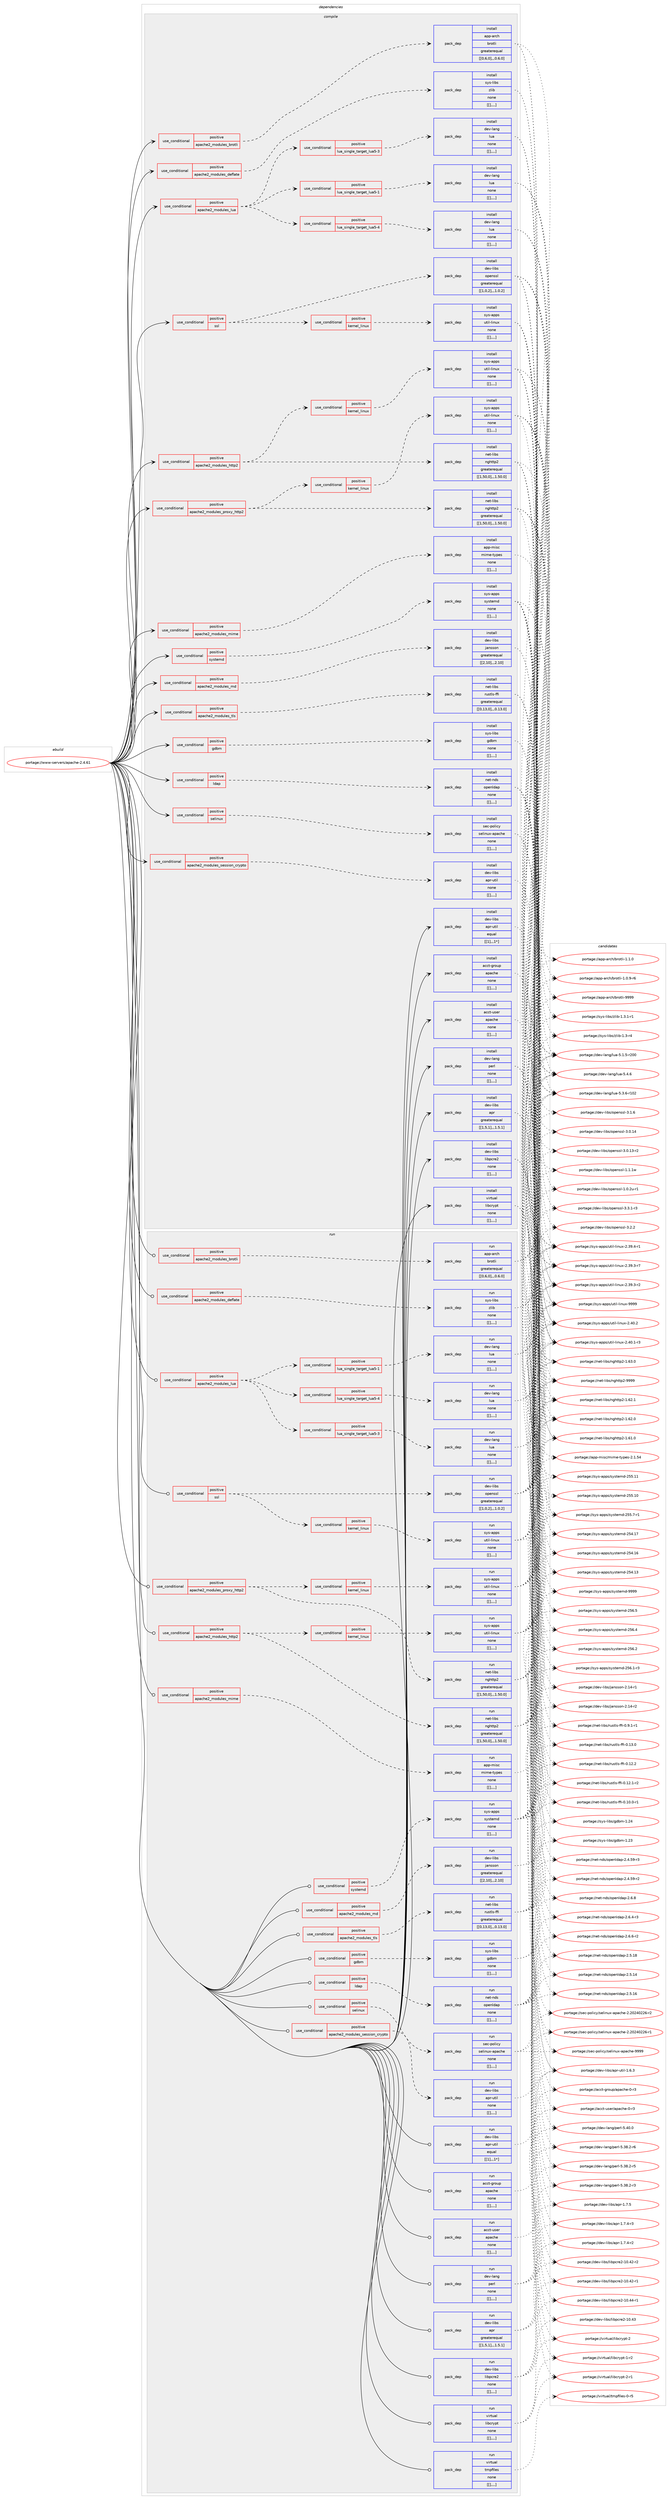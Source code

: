 digraph prolog {

# *************
# Graph options
# *************

newrank=true;
concentrate=true;
compound=true;
graph [rankdir=LR,fontname=Helvetica,fontsize=10,ranksep=1.5];#, ranksep=2.5, nodesep=0.2];
edge  [arrowhead=vee];
node  [fontname=Helvetica,fontsize=10];

# **********
# The ebuild
# **********

subgraph cluster_leftcol {
color=gray;
label=<<i>ebuild</i>>;
id [label="portage://www-servers/apache-2.4.61", color=red, width=4, href="../www-servers/apache-2.4.61.svg"];
}

# ****************
# The dependencies
# ****************

subgraph cluster_midcol {
color=gray;
label=<<i>dependencies</i>>;
subgraph cluster_compile {
fillcolor="#eeeeee";
style=filled;
label=<<i>compile</i>>;
subgraph cond11549 {
dependency31854 [label=<<TABLE BORDER="0" CELLBORDER="1" CELLSPACING="0" CELLPADDING="4"><TR><TD ROWSPAN="3" CELLPADDING="10">use_conditional</TD></TR><TR><TD>positive</TD></TR><TR><TD>apache2_modules_brotli</TD></TR></TABLE>>, shape=none, color=red];
subgraph pack20083 {
dependency31855 [label=<<TABLE BORDER="0" CELLBORDER="1" CELLSPACING="0" CELLPADDING="4" WIDTH="220"><TR><TD ROWSPAN="6" CELLPADDING="30">pack_dep</TD></TR><TR><TD WIDTH="110">install</TD></TR><TR><TD>app-arch</TD></TR><TR><TD>brotli</TD></TR><TR><TD>greaterequal</TD></TR><TR><TD>[[0,6,0],,,0.6.0]</TD></TR></TABLE>>, shape=none, color=blue];
}
dependency31854:e -> dependency31855:w [weight=20,style="dashed",arrowhead="vee"];
}
id:e -> dependency31854:w [weight=20,style="solid",arrowhead="vee"];
subgraph cond11550 {
dependency31856 [label=<<TABLE BORDER="0" CELLBORDER="1" CELLSPACING="0" CELLPADDING="4"><TR><TD ROWSPAN="3" CELLPADDING="10">use_conditional</TD></TR><TR><TD>positive</TD></TR><TR><TD>apache2_modules_deflate</TD></TR></TABLE>>, shape=none, color=red];
subgraph pack20084 {
dependency31857 [label=<<TABLE BORDER="0" CELLBORDER="1" CELLSPACING="0" CELLPADDING="4" WIDTH="220"><TR><TD ROWSPAN="6" CELLPADDING="30">pack_dep</TD></TR><TR><TD WIDTH="110">install</TD></TR><TR><TD>sys-libs</TD></TR><TR><TD>zlib</TD></TR><TR><TD>none</TD></TR><TR><TD>[[],,,,]</TD></TR></TABLE>>, shape=none, color=blue];
}
dependency31856:e -> dependency31857:w [weight=20,style="dashed",arrowhead="vee"];
}
id:e -> dependency31856:w [weight=20,style="solid",arrowhead="vee"];
subgraph cond11551 {
dependency31858 [label=<<TABLE BORDER="0" CELLBORDER="1" CELLSPACING="0" CELLPADDING="4"><TR><TD ROWSPAN="3" CELLPADDING="10">use_conditional</TD></TR><TR><TD>positive</TD></TR><TR><TD>apache2_modules_http2</TD></TR></TABLE>>, shape=none, color=red];
subgraph pack20085 {
dependency31859 [label=<<TABLE BORDER="0" CELLBORDER="1" CELLSPACING="0" CELLPADDING="4" WIDTH="220"><TR><TD ROWSPAN="6" CELLPADDING="30">pack_dep</TD></TR><TR><TD WIDTH="110">install</TD></TR><TR><TD>net-libs</TD></TR><TR><TD>nghttp2</TD></TR><TR><TD>greaterequal</TD></TR><TR><TD>[[1,50,0],,,1.50.0]</TD></TR></TABLE>>, shape=none, color=blue];
}
dependency31858:e -> dependency31859:w [weight=20,style="dashed",arrowhead="vee"];
subgraph cond11552 {
dependency31860 [label=<<TABLE BORDER="0" CELLBORDER="1" CELLSPACING="0" CELLPADDING="4"><TR><TD ROWSPAN="3" CELLPADDING="10">use_conditional</TD></TR><TR><TD>positive</TD></TR><TR><TD>kernel_linux</TD></TR></TABLE>>, shape=none, color=red];
subgraph pack20086 {
dependency31861 [label=<<TABLE BORDER="0" CELLBORDER="1" CELLSPACING="0" CELLPADDING="4" WIDTH="220"><TR><TD ROWSPAN="6" CELLPADDING="30">pack_dep</TD></TR><TR><TD WIDTH="110">install</TD></TR><TR><TD>sys-apps</TD></TR><TR><TD>util-linux</TD></TR><TR><TD>none</TD></TR><TR><TD>[[],,,,]</TD></TR></TABLE>>, shape=none, color=blue];
}
dependency31860:e -> dependency31861:w [weight=20,style="dashed",arrowhead="vee"];
}
dependency31858:e -> dependency31860:w [weight=20,style="dashed",arrowhead="vee"];
}
id:e -> dependency31858:w [weight=20,style="solid",arrowhead="vee"];
subgraph cond11553 {
dependency31862 [label=<<TABLE BORDER="0" CELLBORDER="1" CELLSPACING="0" CELLPADDING="4"><TR><TD ROWSPAN="3" CELLPADDING="10">use_conditional</TD></TR><TR><TD>positive</TD></TR><TR><TD>apache2_modules_lua</TD></TR></TABLE>>, shape=none, color=red];
subgraph cond11554 {
dependency31863 [label=<<TABLE BORDER="0" CELLBORDER="1" CELLSPACING="0" CELLPADDING="4"><TR><TD ROWSPAN="3" CELLPADDING="10">use_conditional</TD></TR><TR><TD>positive</TD></TR><TR><TD>lua_single_target_lua5-1</TD></TR></TABLE>>, shape=none, color=red];
subgraph pack20087 {
dependency31864 [label=<<TABLE BORDER="0" CELLBORDER="1" CELLSPACING="0" CELLPADDING="4" WIDTH="220"><TR><TD ROWSPAN="6" CELLPADDING="30">pack_dep</TD></TR><TR><TD WIDTH="110">install</TD></TR><TR><TD>dev-lang</TD></TR><TR><TD>lua</TD></TR><TR><TD>none</TD></TR><TR><TD>[[],,,,]</TD></TR></TABLE>>, shape=none, color=blue];
}
dependency31863:e -> dependency31864:w [weight=20,style="dashed",arrowhead="vee"];
}
dependency31862:e -> dependency31863:w [weight=20,style="dashed",arrowhead="vee"];
subgraph cond11555 {
dependency31865 [label=<<TABLE BORDER="0" CELLBORDER="1" CELLSPACING="0" CELLPADDING="4"><TR><TD ROWSPAN="3" CELLPADDING="10">use_conditional</TD></TR><TR><TD>positive</TD></TR><TR><TD>lua_single_target_lua5-3</TD></TR></TABLE>>, shape=none, color=red];
subgraph pack20088 {
dependency31866 [label=<<TABLE BORDER="0" CELLBORDER="1" CELLSPACING="0" CELLPADDING="4" WIDTH="220"><TR><TD ROWSPAN="6" CELLPADDING="30">pack_dep</TD></TR><TR><TD WIDTH="110">install</TD></TR><TR><TD>dev-lang</TD></TR><TR><TD>lua</TD></TR><TR><TD>none</TD></TR><TR><TD>[[],,,,]</TD></TR></TABLE>>, shape=none, color=blue];
}
dependency31865:e -> dependency31866:w [weight=20,style="dashed",arrowhead="vee"];
}
dependency31862:e -> dependency31865:w [weight=20,style="dashed",arrowhead="vee"];
subgraph cond11556 {
dependency31867 [label=<<TABLE BORDER="0" CELLBORDER="1" CELLSPACING="0" CELLPADDING="4"><TR><TD ROWSPAN="3" CELLPADDING="10">use_conditional</TD></TR><TR><TD>positive</TD></TR><TR><TD>lua_single_target_lua5-4</TD></TR></TABLE>>, shape=none, color=red];
subgraph pack20089 {
dependency31868 [label=<<TABLE BORDER="0" CELLBORDER="1" CELLSPACING="0" CELLPADDING="4" WIDTH="220"><TR><TD ROWSPAN="6" CELLPADDING="30">pack_dep</TD></TR><TR><TD WIDTH="110">install</TD></TR><TR><TD>dev-lang</TD></TR><TR><TD>lua</TD></TR><TR><TD>none</TD></TR><TR><TD>[[],,,,]</TD></TR></TABLE>>, shape=none, color=blue];
}
dependency31867:e -> dependency31868:w [weight=20,style="dashed",arrowhead="vee"];
}
dependency31862:e -> dependency31867:w [weight=20,style="dashed",arrowhead="vee"];
}
id:e -> dependency31862:w [weight=20,style="solid",arrowhead="vee"];
subgraph cond11557 {
dependency31869 [label=<<TABLE BORDER="0" CELLBORDER="1" CELLSPACING="0" CELLPADDING="4"><TR><TD ROWSPAN="3" CELLPADDING="10">use_conditional</TD></TR><TR><TD>positive</TD></TR><TR><TD>apache2_modules_md</TD></TR></TABLE>>, shape=none, color=red];
subgraph pack20090 {
dependency31870 [label=<<TABLE BORDER="0" CELLBORDER="1" CELLSPACING="0" CELLPADDING="4" WIDTH="220"><TR><TD ROWSPAN="6" CELLPADDING="30">pack_dep</TD></TR><TR><TD WIDTH="110">install</TD></TR><TR><TD>dev-libs</TD></TR><TR><TD>jansson</TD></TR><TR><TD>greaterequal</TD></TR><TR><TD>[[2,10],,,2.10]</TD></TR></TABLE>>, shape=none, color=blue];
}
dependency31869:e -> dependency31870:w [weight=20,style="dashed",arrowhead="vee"];
}
id:e -> dependency31869:w [weight=20,style="solid",arrowhead="vee"];
subgraph cond11558 {
dependency31871 [label=<<TABLE BORDER="0" CELLBORDER="1" CELLSPACING="0" CELLPADDING="4"><TR><TD ROWSPAN="3" CELLPADDING="10">use_conditional</TD></TR><TR><TD>positive</TD></TR><TR><TD>apache2_modules_mime</TD></TR></TABLE>>, shape=none, color=red];
subgraph pack20091 {
dependency31872 [label=<<TABLE BORDER="0" CELLBORDER="1" CELLSPACING="0" CELLPADDING="4" WIDTH="220"><TR><TD ROWSPAN="6" CELLPADDING="30">pack_dep</TD></TR><TR><TD WIDTH="110">install</TD></TR><TR><TD>app-misc</TD></TR><TR><TD>mime-types</TD></TR><TR><TD>none</TD></TR><TR><TD>[[],,,,]</TD></TR></TABLE>>, shape=none, color=blue];
}
dependency31871:e -> dependency31872:w [weight=20,style="dashed",arrowhead="vee"];
}
id:e -> dependency31871:w [weight=20,style="solid",arrowhead="vee"];
subgraph cond11559 {
dependency31873 [label=<<TABLE BORDER="0" CELLBORDER="1" CELLSPACING="0" CELLPADDING="4"><TR><TD ROWSPAN="3" CELLPADDING="10">use_conditional</TD></TR><TR><TD>positive</TD></TR><TR><TD>apache2_modules_proxy_http2</TD></TR></TABLE>>, shape=none, color=red];
subgraph pack20092 {
dependency31874 [label=<<TABLE BORDER="0" CELLBORDER="1" CELLSPACING="0" CELLPADDING="4" WIDTH="220"><TR><TD ROWSPAN="6" CELLPADDING="30">pack_dep</TD></TR><TR><TD WIDTH="110">install</TD></TR><TR><TD>net-libs</TD></TR><TR><TD>nghttp2</TD></TR><TR><TD>greaterequal</TD></TR><TR><TD>[[1,50,0],,,1.50.0]</TD></TR></TABLE>>, shape=none, color=blue];
}
dependency31873:e -> dependency31874:w [weight=20,style="dashed",arrowhead="vee"];
subgraph cond11560 {
dependency31875 [label=<<TABLE BORDER="0" CELLBORDER="1" CELLSPACING="0" CELLPADDING="4"><TR><TD ROWSPAN="3" CELLPADDING="10">use_conditional</TD></TR><TR><TD>positive</TD></TR><TR><TD>kernel_linux</TD></TR></TABLE>>, shape=none, color=red];
subgraph pack20093 {
dependency31876 [label=<<TABLE BORDER="0" CELLBORDER="1" CELLSPACING="0" CELLPADDING="4" WIDTH="220"><TR><TD ROWSPAN="6" CELLPADDING="30">pack_dep</TD></TR><TR><TD WIDTH="110">install</TD></TR><TR><TD>sys-apps</TD></TR><TR><TD>util-linux</TD></TR><TR><TD>none</TD></TR><TR><TD>[[],,,,]</TD></TR></TABLE>>, shape=none, color=blue];
}
dependency31875:e -> dependency31876:w [weight=20,style="dashed",arrowhead="vee"];
}
dependency31873:e -> dependency31875:w [weight=20,style="dashed",arrowhead="vee"];
}
id:e -> dependency31873:w [weight=20,style="solid",arrowhead="vee"];
subgraph cond11561 {
dependency31877 [label=<<TABLE BORDER="0" CELLBORDER="1" CELLSPACING="0" CELLPADDING="4"><TR><TD ROWSPAN="3" CELLPADDING="10">use_conditional</TD></TR><TR><TD>positive</TD></TR><TR><TD>apache2_modules_session_crypto</TD></TR></TABLE>>, shape=none, color=red];
subgraph pack20094 {
dependency31878 [label=<<TABLE BORDER="0" CELLBORDER="1" CELLSPACING="0" CELLPADDING="4" WIDTH="220"><TR><TD ROWSPAN="6" CELLPADDING="30">pack_dep</TD></TR><TR><TD WIDTH="110">install</TD></TR><TR><TD>dev-libs</TD></TR><TR><TD>apr-util</TD></TR><TR><TD>none</TD></TR><TR><TD>[[],,,,]</TD></TR></TABLE>>, shape=none, color=blue];
}
dependency31877:e -> dependency31878:w [weight=20,style="dashed",arrowhead="vee"];
}
id:e -> dependency31877:w [weight=20,style="solid",arrowhead="vee"];
subgraph cond11562 {
dependency31879 [label=<<TABLE BORDER="0" CELLBORDER="1" CELLSPACING="0" CELLPADDING="4"><TR><TD ROWSPAN="3" CELLPADDING="10">use_conditional</TD></TR><TR><TD>positive</TD></TR><TR><TD>apache2_modules_tls</TD></TR></TABLE>>, shape=none, color=red];
subgraph pack20095 {
dependency31880 [label=<<TABLE BORDER="0" CELLBORDER="1" CELLSPACING="0" CELLPADDING="4" WIDTH="220"><TR><TD ROWSPAN="6" CELLPADDING="30">pack_dep</TD></TR><TR><TD WIDTH="110">install</TD></TR><TR><TD>net-libs</TD></TR><TR><TD>rustls-ffi</TD></TR><TR><TD>greaterequal</TD></TR><TR><TD>[[0,13,0],,,0.13.0]</TD></TR></TABLE>>, shape=none, color=blue];
}
dependency31879:e -> dependency31880:w [weight=20,style="dashed",arrowhead="vee"];
}
id:e -> dependency31879:w [weight=20,style="solid",arrowhead="vee"];
subgraph cond11563 {
dependency31881 [label=<<TABLE BORDER="0" CELLBORDER="1" CELLSPACING="0" CELLPADDING="4"><TR><TD ROWSPAN="3" CELLPADDING="10">use_conditional</TD></TR><TR><TD>positive</TD></TR><TR><TD>gdbm</TD></TR></TABLE>>, shape=none, color=red];
subgraph pack20096 {
dependency31882 [label=<<TABLE BORDER="0" CELLBORDER="1" CELLSPACING="0" CELLPADDING="4" WIDTH="220"><TR><TD ROWSPAN="6" CELLPADDING="30">pack_dep</TD></TR><TR><TD WIDTH="110">install</TD></TR><TR><TD>sys-libs</TD></TR><TR><TD>gdbm</TD></TR><TR><TD>none</TD></TR><TR><TD>[[],,,,]</TD></TR></TABLE>>, shape=none, color=blue];
}
dependency31881:e -> dependency31882:w [weight=20,style="dashed",arrowhead="vee"];
}
id:e -> dependency31881:w [weight=20,style="solid",arrowhead="vee"];
subgraph cond11564 {
dependency31883 [label=<<TABLE BORDER="0" CELLBORDER="1" CELLSPACING="0" CELLPADDING="4"><TR><TD ROWSPAN="3" CELLPADDING="10">use_conditional</TD></TR><TR><TD>positive</TD></TR><TR><TD>ldap</TD></TR></TABLE>>, shape=none, color=red];
subgraph pack20097 {
dependency31884 [label=<<TABLE BORDER="0" CELLBORDER="1" CELLSPACING="0" CELLPADDING="4" WIDTH="220"><TR><TD ROWSPAN="6" CELLPADDING="30">pack_dep</TD></TR><TR><TD WIDTH="110">install</TD></TR><TR><TD>net-nds</TD></TR><TR><TD>openldap</TD></TR><TR><TD>none</TD></TR><TR><TD>[[],,,,]</TD></TR></TABLE>>, shape=none, color=blue];
}
dependency31883:e -> dependency31884:w [weight=20,style="dashed",arrowhead="vee"];
}
id:e -> dependency31883:w [weight=20,style="solid",arrowhead="vee"];
subgraph cond11565 {
dependency31885 [label=<<TABLE BORDER="0" CELLBORDER="1" CELLSPACING="0" CELLPADDING="4"><TR><TD ROWSPAN="3" CELLPADDING="10">use_conditional</TD></TR><TR><TD>positive</TD></TR><TR><TD>selinux</TD></TR></TABLE>>, shape=none, color=red];
subgraph pack20098 {
dependency31886 [label=<<TABLE BORDER="0" CELLBORDER="1" CELLSPACING="0" CELLPADDING="4" WIDTH="220"><TR><TD ROWSPAN="6" CELLPADDING="30">pack_dep</TD></TR><TR><TD WIDTH="110">install</TD></TR><TR><TD>sec-policy</TD></TR><TR><TD>selinux-apache</TD></TR><TR><TD>none</TD></TR><TR><TD>[[],,,,]</TD></TR></TABLE>>, shape=none, color=blue];
}
dependency31885:e -> dependency31886:w [weight=20,style="dashed",arrowhead="vee"];
}
id:e -> dependency31885:w [weight=20,style="solid",arrowhead="vee"];
subgraph cond11566 {
dependency31887 [label=<<TABLE BORDER="0" CELLBORDER="1" CELLSPACING="0" CELLPADDING="4"><TR><TD ROWSPAN="3" CELLPADDING="10">use_conditional</TD></TR><TR><TD>positive</TD></TR><TR><TD>ssl</TD></TR></TABLE>>, shape=none, color=red];
subgraph pack20099 {
dependency31888 [label=<<TABLE BORDER="0" CELLBORDER="1" CELLSPACING="0" CELLPADDING="4" WIDTH="220"><TR><TD ROWSPAN="6" CELLPADDING="30">pack_dep</TD></TR><TR><TD WIDTH="110">install</TD></TR><TR><TD>dev-libs</TD></TR><TR><TD>openssl</TD></TR><TR><TD>greaterequal</TD></TR><TR><TD>[[1,0,2],,,1.0.2]</TD></TR></TABLE>>, shape=none, color=blue];
}
dependency31887:e -> dependency31888:w [weight=20,style="dashed",arrowhead="vee"];
subgraph cond11567 {
dependency31889 [label=<<TABLE BORDER="0" CELLBORDER="1" CELLSPACING="0" CELLPADDING="4"><TR><TD ROWSPAN="3" CELLPADDING="10">use_conditional</TD></TR><TR><TD>positive</TD></TR><TR><TD>kernel_linux</TD></TR></TABLE>>, shape=none, color=red];
subgraph pack20100 {
dependency31890 [label=<<TABLE BORDER="0" CELLBORDER="1" CELLSPACING="0" CELLPADDING="4" WIDTH="220"><TR><TD ROWSPAN="6" CELLPADDING="30">pack_dep</TD></TR><TR><TD WIDTH="110">install</TD></TR><TR><TD>sys-apps</TD></TR><TR><TD>util-linux</TD></TR><TR><TD>none</TD></TR><TR><TD>[[],,,,]</TD></TR></TABLE>>, shape=none, color=blue];
}
dependency31889:e -> dependency31890:w [weight=20,style="dashed",arrowhead="vee"];
}
dependency31887:e -> dependency31889:w [weight=20,style="dashed",arrowhead="vee"];
}
id:e -> dependency31887:w [weight=20,style="solid",arrowhead="vee"];
subgraph cond11568 {
dependency31891 [label=<<TABLE BORDER="0" CELLBORDER="1" CELLSPACING="0" CELLPADDING="4"><TR><TD ROWSPAN="3" CELLPADDING="10">use_conditional</TD></TR><TR><TD>positive</TD></TR><TR><TD>systemd</TD></TR></TABLE>>, shape=none, color=red];
subgraph pack20101 {
dependency31892 [label=<<TABLE BORDER="0" CELLBORDER="1" CELLSPACING="0" CELLPADDING="4" WIDTH="220"><TR><TD ROWSPAN="6" CELLPADDING="30">pack_dep</TD></TR><TR><TD WIDTH="110">install</TD></TR><TR><TD>sys-apps</TD></TR><TR><TD>systemd</TD></TR><TR><TD>none</TD></TR><TR><TD>[[],,,,]</TD></TR></TABLE>>, shape=none, color=blue];
}
dependency31891:e -> dependency31892:w [weight=20,style="dashed",arrowhead="vee"];
}
id:e -> dependency31891:w [weight=20,style="solid",arrowhead="vee"];
subgraph pack20102 {
dependency31893 [label=<<TABLE BORDER="0" CELLBORDER="1" CELLSPACING="0" CELLPADDING="4" WIDTH="220"><TR><TD ROWSPAN="6" CELLPADDING="30">pack_dep</TD></TR><TR><TD WIDTH="110">install</TD></TR><TR><TD>acct-group</TD></TR><TR><TD>apache</TD></TR><TR><TD>none</TD></TR><TR><TD>[[],,,,]</TD></TR></TABLE>>, shape=none, color=blue];
}
id:e -> dependency31893:w [weight=20,style="solid",arrowhead="vee"];
subgraph pack20103 {
dependency31894 [label=<<TABLE BORDER="0" CELLBORDER="1" CELLSPACING="0" CELLPADDING="4" WIDTH="220"><TR><TD ROWSPAN="6" CELLPADDING="30">pack_dep</TD></TR><TR><TD WIDTH="110">install</TD></TR><TR><TD>acct-user</TD></TR><TR><TD>apache</TD></TR><TR><TD>none</TD></TR><TR><TD>[[],,,,]</TD></TR></TABLE>>, shape=none, color=blue];
}
id:e -> dependency31894:w [weight=20,style="solid",arrowhead="vee"];
subgraph pack20104 {
dependency31895 [label=<<TABLE BORDER="0" CELLBORDER="1" CELLSPACING="0" CELLPADDING="4" WIDTH="220"><TR><TD ROWSPAN="6" CELLPADDING="30">pack_dep</TD></TR><TR><TD WIDTH="110">install</TD></TR><TR><TD>dev-lang</TD></TR><TR><TD>perl</TD></TR><TR><TD>none</TD></TR><TR><TD>[[],,,,]</TD></TR></TABLE>>, shape=none, color=blue];
}
id:e -> dependency31895:w [weight=20,style="solid",arrowhead="vee"];
subgraph pack20105 {
dependency31896 [label=<<TABLE BORDER="0" CELLBORDER="1" CELLSPACING="0" CELLPADDING="4" WIDTH="220"><TR><TD ROWSPAN="6" CELLPADDING="30">pack_dep</TD></TR><TR><TD WIDTH="110">install</TD></TR><TR><TD>dev-libs</TD></TR><TR><TD>apr</TD></TR><TR><TD>greaterequal</TD></TR><TR><TD>[[1,5,1],,,1.5.1]</TD></TR></TABLE>>, shape=none, color=blue];
}
id:e -> dependency31896:w [weight=20,style="solid",arrowhead="vee"];
subgraph pack20106 {
dependency31897 [label=<<TABLE BORDER="0" CELLBORDER="1" CELLSPACING="0" CELLPADDING="4" WIDTH="220"><TR><TD ROWSPAN="6" CELLPADDING="30">pack_dep</TD></TR><TR><TD WIDTH="110">install</TD></TR><TR><TD>dev-libs</TD></TR><TR><TD>apr-util</TD></TR><TR><TD>equal</TD></TR><TR><TD>[[1],,,1*]</TD></TR></TABLE>>, shape=none, color=blue];
}
id:e -> dependency31897:w [weight=20,style="solid",arrowhead="vee"];
subgraph pack20107 {
dependency31898 [label=<<TABLE BORDER="0" CELLBORDER="1" CELLSPACING="0" CELLPADDING="4" WIDTH="220"><TR><TD ROWSPAN="6" CELLPADDING="30">pack_dep</TD></TR><TR><TD WIDTH="110">install</TD></TR><TR><TD>dev-libs</TD></TR><TR><TD>libpcre2</TD></TR><TR><TD>none</TD></TR><TR><TD>[[],,,,]</TD></TR></TABLE>>, shape=none, color=blue];
}
id:e -> dependency31898:w [weight=20,style="solid",arrowhead="vee"];
subgraph pack20108 {
dependency31899 [label=<<TABLE BORDER="0" CELLBORDER="1" CELLSPACING="0" CELLPADDING="4" WIDTH="220"><TR><TD ROWSPAN="6" CELLPADDING="30">pack_dep</TD></TR><TR><TD WIDTH="110">install</TD></TR><TR><TD>virtual</TD></TR><TR><TD>libcrypt</TD></TR><TR><TD>none</TD></TR><TR><TD>[[],,,,]</TD></TR></TABLE>>, shape=none, color=blue];
}
id:e -> dependency31899:w [weight=20,style="solid",arrowhead="vee"];
}
subgraph cluster_compileandrun {
fillcolor="#eeeeee";
style=filled;
label=<<i>compile and run</i>>;
}
subgraph cluster_run {
fillcolor="#eeeeee";
style=filled;
label=<<i>run</i>>;
subgraph cond11569 {
dependency31900 [label=<<TABLE BORDER="0" CELLBORDER="1" CELLSPACING="0" CELLPADDING="4"><TR><TD ROWSPAN="3" CELLPADDING="10">use_conditional</TD></TR><TR><TD>positive</TD></TR><TR><TD>apache2_modules_brotli</TD></TR></TABLE>>, shape=none, color=red];
subgraph pack20109 {
dependency31901 [label=<<TABLE BORDER="0" CELLBORDER="1" CELLSPACING="0" CELLPADDING="4" WIDTH="220"><TR><TD ROWSPAN="6" CELLPADDING="30">pack_dep</TD></TR><TR><TD WIDTH="110">run</TD></TR><TR><TD>app-arch</TD></TR><TR><TD>brotli</TD></TR><TR><TD>greaterequal</TD></TR><TR><TD>[[0,6,0],,,0.6.0]</TD></TR></TABLE>>, shape=none, color=blue];
}
dependency31900:e -> dependency31901:w [weight=20,style="dashed",arrowhead="vee"];
}
id:e -> dependency31900:w [weight=20,style="solid",arrowhead="odot"];
subgraph cond11570 {
dependency31902 [label=<<TABLE BORDER="0" CELLBORDER="1" CELLSPACING="0" CELLPADDING="4"><TR><TD ROWSPAN="3" CELLPADDING="10">use_conditional</TD></TR><TR><TD>positive</TD></TR><TR><TD>apache2_modules_deflate</TD></TR></TABLE>>, shape=none, color=red];
subgraph pack20110 {
dependency31903 [label=<<TABLE BORDER="0" CELLBORDER="1" CELLSPACING="0" CELLPADDING="4" WIDTH="220"><TR><TD ROWSPAN="6" CELLPADDING="30">pack_dep</TD></TR><TR><TD WIDTH="110">run</TD></TR><TR><TD>sys-libs</TD></TR><TR><TD>zlib</TD></TR><TR><TD>none</TD></TR><TR><TD>[[],,,,]</TD></TR></TABLE>>, shape=none, color=blue];
}
dependency31902:e -> dependency31903:w [weight=20,style="dashed",arrowhead="vee"];
}
id:e -> dependency31902:w [weight=20,style="solid",arrowhead="odot"];
subgraph cond11571 {
dependency31904 [label=<<TABLE BORDER="0" CELLBORDER="1" CELLSPACING="0" CELLPADDING="4"><TR><TD ROWSPAN="3" CELLPADDING="10">use_conditional</TD></TR><TR><TD>positive</TD></TR><TR><TD>apache2_modules_http2</TD></TR></TABLE>>, shape=none, color=red];
subgraph pack20111 {
dependency31905 [label=<<TABLE BORDER="0" CELLBORDER="1" CELLSPACING="0" CELLPADDING="4" WIDTH="220"><TR><TD ROWSPAN="6" CELLPADDING="30">pack_dep</TD></TR><TR><TD WIDTH="110">run</TD></TR><TR><TD>net-libs</TD></TR><TR><TD>nghttp2</TD></TR><TR><TD>greaterequal</TD></TR><TR><TD>[[1,50,0],,,1.50.0]</TD></TR></TABLE>>, shape=none, color=blue];
}
dependency31904:e -> dependency31905:w [weight=20,style="dashed",arrowhead="vee"];
subgraph cond11572 {
dependency31906 [label=<<TABLE BORDER="0" CELLBORDER="1" CELLSPACING="0" CELLPADDING="4"><TR><TD ROWSPAN="3" CELLPADDING="10">use_conditional</TD></TR><TR><TD>positive</TD></TR><TR><TD>kernel_linux</TD></TR></TABLE>>, shape=none, color=red];
subgraph pack20112 {
dependency31907 [label=<<TABLE BORDER="0" CELLBORDER="1" CELLSPACING="0" CELLPADDING="4" WIDTH="220"><TR><TD ROWSPAN="6" CELLPADDING="30">pack_dep</TD></TR><TR><TD WIDTH="110">run</TD></TR><TR><TD>sys-apps</TD></TR><TR><TD>util-linux</TD></TR><TR><TD>none</TD></TR><TR><TD>[[],,,,]</TD></TR></TABLE>>, shape=none, color=blue];
}
dependency31906:e -> dependency31907:w [weight=20,style="dashed",arrowhead="vee"];
}
dependency31904:e -> dependency31906:w [weight=20,style="dashed",arrowhead="vee"];
}
id:e -> dependency31904:w [weight=20,style="solid",arrowhead="odot"];
subgraph cond11573 {
dependency31908 [label=<<TABLE BORDER="0" CELLBORDER="1" CELLSPACING="0" CELLPADDING="4"><TR><TD ROWSPAN="3" CELLPADDING="10">use_conditional</TD></TR><TR><TD>positive</TD></TR><TR><TD>apache2_modules_lua</TD></TR></TABLE>>, shape=none, color=red];
subgraph cond11574 {
dependency31909 [label=<<TABLE BORDER="0" CELLBORDER="1" CELLSPACING="0" CELLPADDING="4"><TR><TD ROWSPAN="3" CELLPADDING="10">use_conditional</TD></TR><TR><TD>positive</TD></TR><TR><TD>lua_single_target_lua5-1</TD></TR></TABLE>>, shape=none, color=red];
subgraph pack20113 {
dependency31910 [label=<<TABLE BORDER="0" CELLBORDER="1" CELLSPACING="0" CELLPADDING="4" WIDTH="220"><TR><TD ROWSPAN="6" CELLPADDING="30">pack_dep</TD></TR><TR><TD WIDTH="110">run</TD></TR><TR><TD>dev-lang</TD></TR><TR><TD>lua</TD></TR><TR><TD>none</TD></TR><TR><TD>[[],,,,]</TD></TR></TABLE>>, shape=none, color=blue];
}
dependency31909:e -> dependency31910:w [weight=20,style="dashed",arrowhead="vee"];
}
dependency31908:e -> dependency31909:w [weight=20,style="dashed",arrowhead="vee"];
subgraph cond11575 {
dependency31911 [label=<<TABLE BORDER="0" CELLBORDER="1" CELLSPACING="0" CELLPADDING="4"><TR><TD ROWSPAN="3" CELLPADDING="10">use_conditional</TD></TR><TR><TD>positive</TD></TR><TR><TD>lua_single_target_lua5-3</TD></TR></TABLE>>, shape=none, color=red];
subgraph pack20114 {
dependency31912 [label=<<TABLE BORDER="0" CELLBORDER="1" CELLSPACING="0" CELLPADDING="4" WIDTH="220"><TR><TD ROWSPAN="6" CELLPADDING="30">pack_dep</TD></TR><TR><TD WIDTH="110">run</TD></TR><TR><TD>dev-lang</TD></TR><TR><TD>lua</TD></TR><TR><TD>none</TD></TR><TR><TD>[[],,,,]</TD></TR></TABLE>>, shape=none, color=blue];
}
dependency31911:e -> dependency31912:w [weight=20,style="dashed",arrowhead="vee"];
}
dependency31908:e -> dependency31911:w [weight=20,style="dashed",arrowhead="vee"];
subgraph cond11576 {
dependency31913 [label=<<TABLE BORDER="0" CELLBORDER="1" CELLSPACING="0" CELLPADDING="4"><TR><TD ROWSPAN="3" CELLPADDING="10">use_conditional</TD></TR><TR><TD>positive</TD></TR><TR><TD>lua_single_target_lua5-4</TD></TR></TABLE>>, shape=none, color=red];
subgraph pack20115 {
dependency31914 [label=<<TABLE BORDER="0" CELLBORDER="1" CELLSPACING="0" CELLPADDING="4" WIDTH="220"><TR><TD ROWSPAN="6" CELLPADDING="30">pack_dep</TD></TR><TR><TD WIDTH="110">run</TD></TR><TR><TD>dev-lang</TD></TR><TR><TD>lua</TD></TR><TR><TD>none</TD></TR><TR><TD>[[],,,,]</TD></TR></TABLE>>, shape=none, color=blue];
}
dependency31913:e -> dependency31914:w [weight=20,style="dashed",arrowhead="vee"];
}
dependency31908:e -> dependency31913:w [weight=20,style="dashed",arrowhead="vee"];
}
id:e -> dependency31908:w [weight=20,style="solid",arrowhead="odot"];
subgraph cond11577 {
dependency31915 [label=<<TABLE BORDER="0" CELLBORDER="1" CELLSPACING="0" CELLPADDING="4"><TR><TD ROWSPAN="3" CELLPADDING="10">use_conditional</TD></TR><TR><TD>positive</TD></TR><TR><TD>apache2_modules_md</TD></TR></TABLE>>, shape=none, color=red];
subgraph pack20116 {
dependency31916 [label=<<TABLE BORDER="0" CELLBORDER="1" CELLSPACING="0" CELLPADDING="4" WIDTH="220"><TR><TD ROWSPAN="6" CELLPADDING="30">pack_dep</TD></TR><TR><TD WIDTH="110">run</TD></TR><TR><TD>dev-libs</TD></TR><TR><TD>jansson</TD></TR><TR><TD>greaterequal</TD></TR><TR><TD>[[2,10],,,2.10]</TD></TR></TABLE>>, shape=none, color=blue];
}
dependency31915:e -> dependency31916:w [weight=20,style="dashed",arrowhead="vee"];
}
id:e -> dependency31915:w [weight=20,style="solid",arrowhead="odot"];
subgraph cond11578 {
dependency31917 [label=<<TABLE BORDER="0" CELLBORDER="1" CELLSPACING="0" CELLPADDING="4"><TR><TD ROWSPAN="3" CELLPADDING="10">use_conditional</TD></TR><TR><TD>positive</TD></TR><TR><TD>apache2_modules_mime</TD></TR></TABLE>>, shape=none, color=red];
subgraph pack20117 {
dependency31918 [label=<<TABLE BORDER="0" CELLBORDER="1" CELLSPACING="0" CELLPADDING="4" WIDTH="220"><TR><TD ROWSPAN="6" CELLPADDING="30">pack_dep</TD></TR><TR><TD WIDTH="110">run</TD></TR><TR><TD>app-misc</TD></TR><TR><TD>mime-types</TD></TR><TR><TD>none</TD></TR><TR><TD>[[],,,,]</TD></TR></TABLE>>, shape=none, color=blue];
}
dependency31917:e -> dependency31918:w [weight=20,style="dashed",arrowhead="vee"];
}
id:e -> dependency31917:w [weight=20,style="solid",arrowhead="odot"];
subgraph cond11579 {
dependency31919 [label=<<TABLE BORDER="0" CELLBORDER="1" CELLSPACING="0" CELLPADDING="4"><TR><TD ROWSPAN="3" CELLPADDING="10">use_conditional</TD></TR><TR><TD>positive</TD></TR><TR><TD>apache2_modules_proxy_http2</TD></TR></TABLE>>, shape=none, color=red];
subgraph pack20118 {
dependency31920 [label=<<TABLE BORDER="0" CELLBORDER="1" CELLSPACING="0" CELLPADDING="4" WIDTH="220"><TR><TD ROWSPAN="6" CELLPADDING="30">pack_dep</TD></TR><TR><TD WIDTH="110">run</TD></TR><TR><TD>net-libs</TD></TR><TR><TD>nghttp2</TD></TR><TR><TD>greaterequal</TD></TR><TR><TD>[[1,50,0],,,1.50.0]</TD></TR></TABLE>>, shape=none, color=blue];
}
dependency31919:e -> dependency31920:w [weight=20,style="dashed",arrowhead="vee"];
subgraph cond11580 {
dependency31921 [label=<<TABLE BORDER="0" CELLBORDER="1" CELLSPACING="0" CELLPADDING="4"><TR><TD ROWSPAN="3" CELLPADDING="10">use_conditional</TD></TR><TR><TD>positive</TD></TR><TR><TD>kernel_linux</TD></TR></TABLE>>, shape=none, color=red];
subgraph pack20119 {
dependency31922 [label=<<TABLE BORDER="0" CELLBORDER="1" CELLSPACING="0" CELLPADDING="4" WIDTH="220"><TR><TD ROWSPAN="6" CELLPADDING="30">pack_dep</TD></TR><TR><TD WIDTH="110">run</TD></TR><TR><TD>sys-apps</TD></TR><TR><TD>util-linux</TD></TR><TR><TD>none</TD></TR><TR><TD>[[],,,,]</TD></TR></TABLE>>, shape=none, color=blue];
}
dependency31921:e -> dependency31922:w [weight=20,style="dashed",arrowhead="vee"];
}
dependency31919:e -> dependency31921:w [weight=20,style="dashed",arrowhead="vee"];
}
id:e -> dependency31919:w [weight=20,style="solid",arrowhead="odot"];
subgraph cond11581 {
dependency31923 [label=<<TABLE BORDER="0" CELLBORDER="1" CELLSPACING="0" CELLPADDING="4"><TR><TD ROWSPAN="3" CELLPADDING="10">use_conditional</TD></TR><TR><TD>positive</TD></TR><TR><TD>apache2_modules_session_crypto</TD></TR></TABLE>>, shape=none, color=red];
subgraph pack20120 {
dependency31924 [label=<<TABLE BORDER="0" CELLBORDER="1" CELLSPACING="0" CELLPADDING="4" WIDTH="220"><TR><TD ROWSPAN="6" CELLPADDING="30">pack_dep</TD></TR><TR><TD WIDTH="110">run</TD></TR><TR><TD>dev-libs</TD></TR><TR><TD>apr-util</TD></TR><TR><TD>none</TD></TR><TR><TD>[[],,,,]</TD></TR></TABLE>>, shape=none, color=blue];
}
dependency31923:e -> dependency31924:w [weight=20,style="dashed",arrowhead="vee"];
}
id:e -> dependency31923:w [weight=20,style="solid",arrowhead="odot"];
subgraph cond11582 {
dependency31925 [label=<<TABLE BORDER="0" CELLBORDER="1" CELLSPACING="0" CELLPADDING="4"><TR><TD ROWSPAN="3" CELLPADDING="10">use_conditional</TD></TR><TR><TD>positive</TD></TR><TR><TD>apache2_modules_tls</TD></TR></TABLE>>, shape=none, color=red];
subgraph pack20121 {
dependency31926 [label=<<TABLE BORDER="0" CELLBORDER="1" CELLSPACING="0" CELLPADDING="4" WIDTH="220"><TR><TD ROWSPAN="6" CELLPADDING="30">pack_dep</TD></TR><TR><TD WIDTH="110">run</TD></TR><TR><TD>net-libs</TD></TR><TR><TD>rustls-ffi</TD></TR><TR><TD>greaterequal</TD></TR><TR><TD>[[0,13,0],,,0.13.0]</TD></TR></TABLE>>, shape=none, color=blue];
}
dependency31925:e -> dependency31926:w [weight=20,style="dashed",arrowhead="vee"];
}
id:e -> dependency31925:w [weight=20,style="solid",arrowhead="odot"];
subgraph cond11583 {
dependency31927 [label=<<TABLE BORDER="0" CELLBORDER="1" CELLSPACING="0" CELLPADDING="4"><TR><TD ROWSPAN="3" CELLPADDING="10">use_conditional</TD></TR><TR><TD>positive</TD></TR><TR><TD>gdbm</TD></TR></TABLE>>, shape=none, color=red];
subgraph pack20122 {
dependency31928 [label=<<TABLE BORDER="0" CELLBORDER="1" CELLSPACING="0" CELLPADDING="4" WIDTH="220"><TR><TD ROWSPAN="6" CELLPADDING="30">pack_dep</TD></TR><TR><TD WIDTH="110">run</TD></TR><TR><TD>sys-libs</TD></TR><TR><TD>gdbm</TD></TR><TR><TD>none</TD></TR><TR><TD>[[],,,,]</TD></TR></TABLE>>, shape=none, color=blue];
}
dependency31927:e -> dependency31928:w [weight=20,style="dashed",arrowhead="vee"];
}
id:e -> dependency31927:w [weight=20,style="solid",arrowhead="odot"];
subgraph cond11584 {
dependency31929 [label=<<TABLE BORDER="0" CELLBORDER="1" CELLSPACING="0" CELLPADDING="4"><TR><TD ROWSPAN="3" CELLPADDING="10">use_conditional</TD></TR><TR><TD>positive</TD></TR><TR><TD>ldap</TD></TR></TABLE>>, shape=none, color=red];
subgraph pack20123 {
dependency31930 [label=<<TABLE BORDER="0" CELLBORDER="1" CELLSPACING="0" CELLPADDING="4" WIDTH="220"><TR><TD ROWSPAN="6" CELLPADDING="30">pack_dep</TD></TR><TR><TD WIDTH="110">run</TD></TR><TR><TD>net-nds</TD></TR><TR><TD>openldap</TD></TR><TR><TD>none</TD></TR><TR><TD>[[],,,,]</TD></TR></TABLE>>, shape=none, color=blue];
}
dependency31929:e -> dependency31930:w [weight=20,style="dashed",arrowhead="vee"];
}
id:e -> dependency31929:w [weight=20,style="solid",arrowhead="odot"];
subgraph cond11585 {
dependency31931 [label=<<TABLE BORDER="0" CELLBORDER="1" CELLSPACING="0" CELLPADDING="4"><TR><TD ROWSPAN="3" CELLPADDING="10">use_conditional</TD></TR><TR><TD>positive</TD></TR><TR><TD>selinux</TD></TR></TABLE>>, shape=none, color=red];
subgraph pack20124 {
dependency31932 [label=<<TABLE BORDER="0" CELLBORDER="1" CELLSPACING="0" CELLPADDING="4" WIDTH="220"><TR><TD ROWSPAN="6" CELLPADDING="30">pack_dep</TD></TR><TR><TD WIDTH="110">run</TD></TR><TR><TD>sec-policy</TD></TR><TR><TD>selinux-apache</TD></TR><TR><TD>none</TD></TR><TR><TD>[[],,,,]</TD></TR></TABLE>>, shape=none, color=blue];
}
dependency31931:e -> dependency31932:w [weight=20,style="dashed",arrowhead="vee"];
}
id:e -> dependency31931:w [weight=20,style="solid",arrowhead="odot"];
subgraph cond11586 {
dependency31933 [label=<<TABLE BORDER="0" CELLBORDER="1" CELLSPACING="0" CELLPADDING="4"><TR><TD ROWSPAN="3" CELLPADDING="10">use_conditional</TD></TR><TR><TD>positive</TD></TR><TR><TD>ssl</TD></TR></TABLE>>, shape=none, color=red];
subgraph pack20125 {
dependency31934 [label=<<TABLE BORDER="0" CELLBORDER="1" CELLSPACING="0" CELLPADDING="4" WIDTH="220"><TR><TD ROWSPAN="6" CELLPADDING="30">pack_dep</TD></TR><TR><TD WIDTH="110">run</TD></TR><TR><TD>dev-libs</TD></TR><TR><TD>openssl</TD></TR><TR><TD>greaterequal</TD></TR><TR><TD>[[1,0,2],,,1.0.2]</TD></TR></TABLE>>, shape=none, color=blue];
}
dependency31933:e -> dependency31934:w [weight=20,style="dashed",arrowhead="vee"];
subgraph cond11587 {
dependency31935 [label=<<TABLE BORDER="0" CELLBORDER="1" CELLSPACING="0" CELLPADDING="4"><TR><TD ROWSPAN="3" CELLPADDING="10">use_conditional</TD></TR><TR><TD>positive</TD></TR><TR><TD>kernel_linux</TD></TR></TABLE>>, shape=none, color=red];
subgraph pack20126 {
dependency31936 [label=<<TABLE BORDER="0" CELLBORDER="1" CELLSPACING="0" CELLPADDING="4" WIDTH="220"><TR><TD ROWSPAN="6" CELLPADDING="30">pack_dep</TD></TR><TR><TD WIDTH="110">run</TD></TR><TR><TD>sys-apps</TD></TR><TR><TD>util-linux</TD></TR><TR><TD>none</TD></TR><TR><TD>[[],,,,]</TD></TR></TABLE>>, shape=none, color=blue];
}
dependency31935:e -> dependency31936:w [weight=20,style="dashed",arrowhead="vee"];
}
dependency31933:e -> dependency31935:w [weight=20,style="dashed",arrowhead="vee"];
}
id:e -> dependency31933:w [weight=20,style="solid",arrowhead="odot"];
subgraph cond11588 {
dependency31937 [label=<<TABLE BORDER="0" CELLBORDER="1" CELLSPACING="0" CELLPADDING="4"><TR><TD ROWSPAN="3" CELLPADDING="10">use_conditional</TD></TR><TR><TD>positive</TD></TR><TR><TD>systemd</TD></TR></TABLE>>, shape=none, color=red];
subgraph pack20127 {
dependency31938 [label=<<TABLE BORDER="0" CELLBORDER="1" CELLSPACING="0" CELLPADDING="4" WIDTH="220"><TR><TD ROWSPAN="6" CELLPADDING="30">pack_dep</TD></TR><TR><TD WIDTH="110">run</TD></TR><TR><TD>sys-apps</TD></TR><TR><TD>systemd</TD></TR><TR><TD>none</TD></TR><TR><TD>[[],,,,]</TD></TR></TABLE>>, shape=none, color=blue];
}
dependency31937:e -> dependency31938:w [weight=20,style="dashed",arrowhead="vee"];
}
id:e -> dependency31937:w [weight=20,style="solid",arrowhead="odot"];
subgraph pack20128 {
dependency31939 [label=<<TABLE BORDER="0" CELLBORDER="1" CELLSPACING="0" CELLPADDING="4" WIDTH="220"><TR><TD ROWSPAN="6" CELLPADDING="30">pack_dep</TD></TR><TR><TD WIDTH="110">run</TD></TR><TR><TD>acct-group</TD></TR><TR><TD>apache</TD></TR><TR><TD>none</TD></TR><TR><TD>[[],,,,]</TD></TR></TABLE>>, shape=none, color=blue];
}
id:e -> dependency31939:w [weight=20,style="solid",arrowhead="odot"];
subgraph pack20129 {
dependency31940 [label=<<TABLE BORDER="0" CELLBORDER="1" CELLSPACING="0" CELLPADDING="4" WIDTH="220"><TR><TD ROWSPAN="6" CELLPADDING="30">pack_dep</TD></TR><TR><TD WIDTH="110">run</TD></TR><TR><TD>acct-user</TD></TR><TR><TD>apache</TD></TR><TR><TD>none</TD></TR><TR><TD>[[],,,,]</TD></TR></TABLE>>, shape=none, color=blue];
}
id:e -> dependency31940:w [weight=20,style="solid",arrowhead="odot"];
subgraph pack20130 {
dependency31941 [label=<<TABLE BORDER="0" CELLBORDER="1" CELLSPACING="0" CELLPADDING="4" WIDTH="220"><TR><TD ROWSPAN="6" CELLPADDING="30">pack_dep</TD></TR><TR><TD WIDTH="110">run</TD></TR><TR><TD>dev-lang</TD></TR><TR><TD>perl</TD></TR><TR><TD>none</TD></TR><TR><TD>[[],,,,]</TD></TR></TABLE>>, shape=none, color=blue];
}
id:e -> dependency31941:w [weight=20,style="solid",arrowhead="odot"];
subgraph pack20131 {
dependency31942 [label=<<TABLE BORDER="0" CELLBORDER="1" CELLSPACING="0" CELLPADDING="4" WIDTH="220"><TR><TD ROWSPAN="6" CELLPADDING="30">pack_dep</TD></TR><TR><TD WIDTH="110">run</TD></TR><TR><TD>dev-libs</TD></TR><TR><TD>apr</TD></TR><TR><TD>greaterequal</TD></TR><TR><TD>[[1,5,1],,,1.5.1]</TD></TR></TABLE>>, shape=none, color=blue];
}
id:e -> dependency31942:w [weight=20,style="solid",arrowhead="odot"];
subgraph pack20132 {
dependency31943 [label=<<TABLE BORDER="0" CELLBORDER="1" CELLSPACING="0" CELLPADDING="4" WIDTH="220"><TR><TD ROWSPAN="6" CELLPADDING="30">pack_dep</TD></TR><TR><TD WIDTH="110">run</TD></TR><TR><TD>dev-libs</TD></TR><TR><TD>apr-util</TD></TR><TR><TD>equal</TD></TR><TR><TD>[[1],,,1*]</TD></TR></TABLE>>, shape=none, color=blue];
}
id:e -> dependency31943:w [weight=20,style="solid",arrowhead="odot"];
subgraph pack20133 {
dependency31944 [label=<<TABLE BORDER="0" CELLBORDER="1" CELLSPACING="0" CELLPADDING="4" WIDTH="220"><TR><TD ROWSPAN="6" CELLPADDING="30">pack_dep</TD></TR><TR><TD WIDTH="110">run</TD></TR><TR><TD>dev-libs</TD></TR><TR><TD>libpcre2</TD></TR><TR><TD>none</TD></TR><TR><TD>[[],,,,]</TD></TR></TABLE>>, shape=none, color=blue];
}
id:e -> dependency31944:w [weight=20,style="solid",arrowhead="odot"];
subgraph pack20134 {
dependency31945 [label=<<TABLE BORDER="0" CELLBORDER="1" CELLSPACING="0" CELLPADDING="4" WIDTH="220"><TR><TD ROWSPAN="6" CELLPADDING="30">pack_dep</TD></TR><TR><TD WIDTH="110">run</TD></TR><TR><TD>virtual</TD></TR><TR><TD>libcrypt</TD></TR><TR><TD>none</TD></TR><TR><TD>[[],,,,]</TD></TR></TABLE>>, shape=none, color=blue];
}
id:e -> dependency31945:w [weight=20,style="solid",arrowhead="odot"];
subgraph pack20135 {
dependency31946 [label=<<TABLE BORDER="0" CELLBORDER="1" CELLSPACING="0" CELLPADDING="4" WIDTH="220"><TR><TD ROWSPAN="6" CELLPADDING="30">pack_dep</TD></TR><TR><TD WIDTH="110">run</TD></TR><TR><TD>virtual</TD></TR><TR><TD>tmpfiles</TD></TR><TR><TD>none</TD></TR><TR><TD>[[],,,,]</TD></TR></TABLE>>, shape=none, color=blue];
}
id:e -> dependency31946:w [weight=20,style="solid",arrowhead="odot"];
}
}

# **************
# The candidates
# **************

subgraph cluster_choices {
rank=same;
color=gray;
label=<<i>candidates</i>>;

subgraph choice20083 {
color=black;
nodesep=1;
choice9711211245971149910447981141111161081054557575757 [label="portage://app-arch/brotli-9999", color=red, width=4,href="../app-arch/brotli-9999.svg"];
choice971121124597114991044798114111116108105454946494648 [label="portage://app-arch/brotli-1.1.0", color=red, width=4,href="../app-arch/brotli-1.1.0.svg"];
choice9711211245971149910447981141111161081054549464846574511454 [label="portage://app-arch/brotli-1.0.9-r6", color=red, width=4,href="../app-arch/brotli-1.0.9-r6.svg"];
dependency31855:e -> choice9711211245971149910447981141111161081054557575757:w [style=dotted,weight="100"];
dependency31855:e -> choice971121124597114991044798114111116108105454946494648:w [style=dotted,weight="100"];
dependency31855:e -> choice9711211245971149910447981141111161081054549464846574511454:w [style=dotted,weight="100"];
}
subgraph choice20084 {
color=black;
nodesep=1;
choice115121115451081059811547122108105984549465146494511449 [label="portage://sys-libs/zlib-1.3.1-r1", color=red, width=4,href="../sys-libs/zlib-1.3.1-r1.svg"];
choice11512111545108105981154712210810598454946514511452 [label="portage://sys-libs/zlib-1.3-r4", color=red, width=4,href="../sys-libs/zlib-1.3-r4.svg"];
dependency31857:e -> choice115121115451081059811547122108105984549465146494511449:w [style=dotted,weight="100"];
dependency31857:e -> choice11512111545108105981154712210810598454946514511452:w [style=dotted,weight="100"];
}
subgraph choice20085 {
color=black;
nodesep=1;
choice110101116451081059811547110103104116116112504557575757 [label="portage://net-libs/nghttp2-9999", color=red, width=4,href="../net-libs/nghttp2-9999.svg"];
choice1101011164510810598115471101031041161161125045494654514648 [label="portage://net-libs/nghttp2-1.63.0", color=red, width=4,href="../net-libs/nghttp2-1.63.0.svg"];
choice1101011164510810598115471101031041161161125045494654504649 [label="portage://net-libs/nghttp2-1.62.1", color=red, width=4,href="../net-libs/nghttp2-1.62.1.svg"];
choice1101011164510810598115471101031041161161125045494654504648 [label="portage://net-libs/nghttp2-1.62.0", color=red, width=4,href="../net-libs/nghttp2-1.62.0.svg"];
choice1101011164510810598115471101031041161161125045494654494648 [label="portage://net-libs/nghttp2-1.61.0", color=red, width=4,href="../net-libs/nghttp2-1.61.0.svg"];
dependency31859:e -> choice110101116451081059811547110103104116116112504557575757:w [style=dotted,weight="100"];
dependency31859:e -> choice1101011164510810598115471101031041161161125045494654514648:w [style=dotted,weight="100"];
dependency31859:e -> choice1101011164510810598115471101031041161161125045494654504649:w [style=dotted,weight="100"];
dependency31859:e -> choice1101011164510810598115471101031041161161125045494654504648:w [style=dotted,weight="100"];
dependency31859:e -> choice1101011164510810598115471101031041161161125045494654494648:w [style=dotted,weight="100"];
}
subgraph choice20086 {
color=black;
nodesep=1;
choice115121115459711211211547117116105108451081051101171204557575757 [label="portage://sys-apps/util-linux-9999", color=red, width=4,href="../sys-apps/util-linux-9999.svg"];
choice1151211154597112112115471171161051084510810511011712045504652484650 [label="portage://sys-apps/util-linux-2.40.2", color=red, width=4,href="../sys-apps/util-linux-2.40.2.svg"];
choice11512111545971121121154711711610510845108105110117120455046524846494511451 [label="portage://sys-apps/util-linux-2.40.1-r3", color=red, width=4,href="../sys-apps/util-linux-2.40.1-r3.svg"];
choice11512111545971121121154711711610510845108105110117120455046515746524511449 [label="portage://sys-apps/util-linux-2.39.4-r1", color=red, width=4,href="../sys-apps/util-linux-2.39.4-r1.svg"];
choice11512111545971121121154711711610510845108105110117120455046515746514511455 [label="portage://sys-apps/util-linux-2.39.3-r7", color=red, width=4,href="../sys-apps/util-linux-2.39.3-r7.svg"];
choice11512111545971121121154711711610510845108105110117120455046515746514511450 [label="portage://sys-apps/util-linux-2.39.3-r2", color=red, width=4,href="../sys-apps/util-linux-2.39.3-r2.svg"];
dependency31861:e -> choice115121115459711211211547117116105108451081051101171204557575757:w [style=dotted,weight="100"];
dependency31861:e -> choice1151211154597112112115471171161051084510810511011712045504652484650:w [style=dotted,weight="100"];
dependency31861:e -> choice11512111545971121121154711711610510845108105110117120455046524846494511451:w [style=dotted,weight="100"];
dependency31861:e -> choice11512111545971121121154711711610510845108105110117120455046515746524511449:w [style=dotted,weight="100"];
dependency31861:e -> choice11512111545971121121154711711610510845108105110117120455046515746514511455:w [style=dotted,weight="100"];
dependency31861:e -> choice11512111545971121121154711711610510845108105110117120455046515746514511450:w [style=dotted,weight="100"];
}
subgraph choice20087 {
color=black;
nodesep=1;
choice10010111845108971101034710811797455346524654 [label="portage://dev-lang/lua-5.4.6", color=red, width=4,href="../dev-lang/lua-5.4.6.svg"];
choice1001011184510897110103471081179745534651465445114494850 [label="portage://dev-lang/lua-5.3.6-r102", color=red, width=4,href="../dev-lang/lua-5.3.6-r102.svg"];
choice1001011184510897110103471081179745534649465345114504848 [label="portage://dev-lang/lua-5.1.5-r200", color=red, width=4,href="../dev-lang/lua-5.1.5-r200.svg"];
dependency31864:e -> choice10010111845108971101034710811797455346524654:w [style=dotted,weight="100"];
dependency31864:e -> choice1001011184510897110103471081179745534651465445114494850:w [style=dotted,weight="100"];
dependency31864:e -> choice1001011184510897110103471081179745534649465345114504848:w [style=dotted,weight="100"];
}
subgraph choice20088 {
color=black;
nodesep=1;
choice10010111845108971101034710811797455346524654 [label="portage://dev-lang/lua-5.4.6", color=red, width=4,href="../dev-lang/lua-5.4.6.svg"];
choice1001011184510897110103471081179745534651465445114494850 [label="portage://dev-lang/lua-5.3.6-r102", color=red, width=4,href="../dev-lang/lua-5.3.6-r102.svg"];
choice1001011184510897110103471081179745534649465345114504848 [label="portage://dev-lang/lua-5.1.5-r200", color=red, width=4,href="../dev-lang/lua-5.1.5-r200.svg"];
dependency31866:e -> choice10010111845108971101034710811797455346524654:w [style=dotted,weight="100"];
dependency31866:e -> choice1001011184510897110103471081179745534651465445114494850:w [style=dotted,weight="100"];
dependency31866:e -> choice1001011184510897110103471081179745534649465345114504848:w [style=dotted,weight="100"];
}
subgraph choice20089 {
color=black;
nodesep=1;
choice10010111845108971101034710811797455346524654 [label="portage://dev-lang/lua-5.4.6", color=red, width=4,href="../dev-lang/lua-5.4.6.svg"];
choice1001011184510897110103471081179745534651465445114494850 [label="portage://dev-lang/lua-5.3.6-r102", color=red, width=4,href="../dev-lang/lua-5.3.6-r102.svg"];
choice1001011184510897110103471081179745534649465345114504848 [label="portage://dev-lang/lua-5.1.5-r200", color=red, width=4,href="../dev-lang/lua-5.1.5-r200.svg"];
dependency31868:e -> choice10010111845108971101034710811797455346524654:w [style=dotted,weight="100"];
dependency31868:e -> choice1001011184510897110103471081179745534651465445114494850:w [style=dotted,weight="100"];
dependency31868:e -> choice1001011184510897110103471081179745534649465345114504848:w [style=dotted,weight="100"];
}
subgraph choice20090 {
color=black;
nodesep=1;
choice1001011184510810598115471069711011511511111045504649524511450 [label="portage://dev-libs/jansson-2.14-r2", color=red, width=4,href="../dev-libs/jansson-2.14-r2.svg"];
choice1001011184510810598115471069711011511511111045504649524511449 [label="portage://dev-libs/jansson-2.14-r1", color=red, width=4,href="../dev-libs/jansson-2.14-r1.svg"];
dependency31870:e -> choice1001011184510810598115471069711011511511111045504649524511450:w [style=dotted,weight="100"];
dependency31870:e -> choice1001011184510810598115471069711011511511111045504649524511449:w [style=dotted,weight="100"];
}
subgraph choice20091 {
color=black;
nodesep=1;
choice971121124510910511599471091051091014511612111210111545504649465352 [label="portage://app-misc/mime-types-2.1.54", color=red, width=4,href="../app-misc/mime-types-2.1.54.svg"];
dependency31872:e -> choice971121124510910511599471091051091014511612111210111545504649465352:w [style=dotted,weight="100"];
}
subgraph choice20092 {
color=black;
nodesep=1;
choice110101116451081059811547110103104116116112504557575757 [label="portage://net-libs/nghttp2-9999", color=red, width=4,href="../net-libs/nghttp2-9999.svg"];
choice1101011164510810598115471101031041161161125045494654514648 [label="portage://net-libs/nghttp2-1.63.0", color=red, width=4,href="../net-libs/nghttp2-1.63.0.svg"];
choice1101011164510810598115471101031041161161125045494654504649 [label="portage://net-libs/nghttp2-1.62.1", color=red, width=4,href="../net-libs/nghttp2-1.62.1.svg"];
choice1101011164510810598115471101031041161161125045494654504648 [label="portage://net-libs/nghttp2-1.62.0", color=red, width=4,href="../net-libs/nghttp2-1.62.0.svg"];
choice1101011164510810598115471101031041161161125045494654494648 [label="portage://net-libs/nghttp2-1.61.0", color=red, width=4,href="../net-libs/nghttp2-1.61.0.svg"];
dependency31874:e -> choice110101116451081059811547110103104116116112504557575757:w [style=dotted,weight="100"];
dependency31874:e -> choice1101011164510810598115471101031041161161125045494654514648:w [style=dotted,weight="100"];
dependency31874:e -> choice1101011164510810598115471101031041161161125045494654504649:w [style=dotted,weight="100"];
dependency31874:e -> choice1101011164510810598115471101031041161161125045494654504648:w [style=dotted,weight="100"];
dependency31874:e -> choice1101011164510810598115471101031041161161125045494654494648:w [style=dotted,weight="100"];
}
subgraph choice20093 {
color=black;
nodesep=1;
choice115121115459711211211547117116105108451081051101171204557575757 [label="portage://sys-apps/util-linux-9999", color=red, width=4,href="../sys-apps/util-linux-9999.svg"];
choice1151211154597112112115471171161051084510810511011712045504652484650 [label="portage://sys-apps/util-linux-2.40.2", color=red, width=4,href="../sys-apps/util-linux-2.40.2.svg"];
choice11512111545971121121154711711610510845108105110117120455046524846494511451 [label="portage://sys-apps/util-linux-2.40.1-r3", color=red, width=4,href="../sys-apps/util-linux-2.40.1-r3.svg"];
choice11512111545971121121154711711610510845108105110117120455046515746524511449 [label="portage://sys-apps/util-linux-2.39.4-r1", color=red, width=4,href="../sys-apps/util-linux-2.39.4-r1.svg"];
choice11512111545971121121154711711610510845108105110117120455046515746514511455 [label="portage://sys-apps/util-linux-2.39.3-r7", color=red, width=4,href="../sys-apps/util-linux-2.39.3-r7.svg"];
choice11512111545971121121154711711610510845108105110117120455046515746514511450 [label="portage://sys-apps/util-linux-2.39.3-r2", color=red, width=4,href="../sys-apps/util-linux-2.39.3-r2.svg"];
dependency31876:e -> choice115121115459711211211547117116105108451081051101171204557575757:w [style=dotted,weight="100"];
dependency31876:e -> choice1151211154597112112115471171161051084510810511011712045504652484650:w [style=dotted,weight="100"];
dependency31876:e -> choice11512111545971121121154711711610510845108105110117120455046524846494511451:w [style=dotted,weight="100"];
dependency31876:e -> choice11512111545971121121154711711610510845108105110117120455046515746524511449:w [style=dotted,weight="100"];
dependency31876:e -> choice11512111545971121121154711711610510845108105110117120455046515746514511455:w [style=dotted,weight="100"];
dependency31876:e -> choice11512111545971121121154711711610510845108105110117120455046515746514511450:w [style=dotted,weight="100"];
}
subgraph choice20094 {
color=black;
nodesep=1;
choice1001011184510810598115479711211445117116105108454946544651 [label="portage://dev-libs/apr-util-1.6.3", color=red, width=4,href="../dev-libs/apr-util-1.6.3.svg"];
dependency31878:e -> choice1001011184510810598115479711211445117116105108454946544651:w [style=dotted,weight="100"];
}
subgraph choice20095 {
color=black;
nodesep=1;
choice1101011164510810598115471141171151161081154510210210545484649514648 [label="portage://net-libs/rustls-ffi-0.13.0", color=red, width=4,href="../net-libs/rustls-ffi-0.13.0.svg"];
choice1101011164510810598115471141171151161081154510210210545484649504650 [label="portage://net-libs/rustls-ffi-0.12.2", color=red, width=4,href="../net-libs/rustls-ffi-0.12.2.svg"];
choice11010111645108105981154711411711511610811545102102105454846495046494511450 [label="portage://net-libs/rustls-ffi-0.12.1-r2", color=red, width=4,href="../net-libs/rustls-ffi-0.12.1-r2.svg"];
choice11010111645108105981154711411711511610811545102102105454846494846484511449 [label="portage://net-libs/rustls-ffi-0.10.0-r1", color=red, width=4,href="../net-libs/rustls-ffi-0.10.0-r1.svg"];
choice110101116451081059811547114117115116108115451021021054548465746494511449 [label="portage://net-libs/rustls-ffi-0.9.1-r1", color=red, width=4,href="../net-libs/rustls-ffi-0.9.1-r1.svg"];
dependency31880:e -> choice1101011164510810598115471141171151161081154510210210545484649514648:w [style=dotted,weight="100"];
dependency31880:e -> choice1101011164510810598115471141171151161081154510210210545484649504650:w [style=dotted,weight="100"];
dependency31880:e -> choice11010111645108105981154711411711511610811545102102105454846495046494511450:w [style=dotted,weight="100"];
dependency31880:e -> choice11010111645108105981154711411711511610811545102102105454846494846484511449:w [style=dotted,weight="100"];
dependency31880:e -> choice110101116451081059811547114117115116108115451021021054548465746494511449:w [style=dotted,weight="100"];
}
subgraph choice20096 {
color=black;
nodesep=1;
choice115121115451081059811547103100981094549465052 [label="portage://sys-libs/gdbm-1.24", color=red, width=4,href="../sys-libs/gdbm-1.24.svg"];
choice115121115451081059811547103100981094549465051 [label="portage://sys-libs/gdbm-1.23", color=red, width=4,href="../sys-libs/gdbm-1.23.svg"];
dependency31882:e -> choice115121115451081059811547103100981094549465052:w [style=dotted,weight="100"];
dependency31882:e -> choice115121115451081059811547103100981094549465051:w [style=dotted,weight="100"];
}
subgraph choice20097 {
color=black;
nodesep=1;
choice110101116451101001154711111210111010810097112455046544656 [label="portage://net-nds/openldap-2.6.8", color=red, width=4,href="../net-nds/openldap-2.6.8.svg"];
choice1101011164511010011547111112101110108100971124550465446544511450 [label="portage://net-nds/openldap-2.6.6-r2", color=red, width=4,href="../net-nds/openldap-2.6.6-r2.svg"];
choice1101011164511010011547111112101110108100971124550465446524511451 [label="portage://net-nds/openldap-2.6.4-r3", color=red, width=4,href="../net-nds/openldap-2.6.4-r3.svg"];
choice11010111645110100115471111121011101081009711245504653464956 [label="portage://net-nds/openldap-2.5.18", color=red, width=4,href="../net-nds/openldap-2.5.18.svg"];
choice11010111645110100115471111121011101081009711245504653464954 [label="portage://net-nds/openldap-2.5.16", color=red, width=4,href="../net-nds/openldap-2.5.16.svg"];
choice11010111645110100115471111121011101081009711245504653464952 [label="portage://net-nds/openldap-2.5.14", color=red, width=4,href="../net-nds/openldap-2.5.14.svg"];
choice110101116451101001154711111210111010810097112455046524653574511451 [label="portage://net-nds/openldap-2.4.59-r3", color=red, width=4,href="../net-nds/openldap-2.4.59-r3.svg"];
choice110101116451101001154711111210111010810097112455046524653574511450 [label="portage://net-nds/openldap-2.4.59-r2", color=red, width=4,href="../net-nds/openldap-2.4.59-r2.svg"];
dependency31884:e -> choice110101116451101001154711111210111010810097112455046544656:w [style=dotted,weight="100"];
dependency31884:e -> choice1101011164511010011547111112101110108100971124550465446544511450:w [style=dotted,weight="100"];
dependency31884:e -> choice1101011164511010011547111112101110108100971124550465446524511451:w [style=dotted,weight="100"];
dependency31884:e -> choice11010111645110100115471111121011101081009711245504653464956:w [style=dotted,weight="100"];
dependency31884:e -> choice11010111645110100115471111121011101081009711245504653464954:w [style=dotted,weight="100"];
dependency31884:e -> choice11010111645110100115471111121011101081009711245504653464952:w [style=dotted,weight="100"];
dependency31884:e -> choice110101116451101001154711111210111010810097112455046524653574511451:w [style=dotted,weight="100"];
dependency31884:e -> choice110101116451101001154711111210111010810097112455046524653574511450:w [style=dotted,weight="100"];
}
subgraph choice20098 {
color=black;
nodesep=1;
choice11510199451121111081059912147115101108105110117120459711297991041014557575757 [label="portage://sec-policy/selinux-apache-9999", color=red, width=4,href="../sec-policy/selinux-apache-9999.svg"];
choice115101994511211110810599121471151011081051101171204597112979910410145504650485052485050544511450 [label="portage://sec-policy/selinux-apache-2.20240226-r2", color=red, width=4,href="../sec-policy/selinux-apache-2.20240226-r2.svg"];
choice115101994511211110810599121471151011081051101171204597112979910410145504650485052485050544511449 [label="portage://sec-policy/selinux-apache-2.20240226-r1", color=red, width=4,href="../sec-policy/selinux-apache-2.20240226-r1.svg"];
dependency31886:e -> choice11510199451121111081059912147115101108105110117120459711297991041014557575757:w [style=dotted,weight="100"];
dependency31886:e -> choice115101994511211110810599121471151011081051101171204597112979910410145504650485052485050544511450:w [style=dotted,weight="100"];
dependency31886:e -> choice115101994511211110810599121471151011081051101171204597112979910410145504650485052485050544511449:w [style=dotted,weight="100"];
}
subgraph choice20099 {
color=black;
nodesep=1;
choice1001011184510810598115471111121011101151151084551465146494511451 [label="portage://dev-libs/openssl-3.3.1-r3", color=red, width=4,href="../dev-libs/openssl-3.3.1-r3.svg"];
choice100101118451081059811547111112101110115115108455146504650 [label="portage://dev-libs/openssl-3.2.2", color=red, width=4,href="../dev-libs/openssl-3.2.2.svg"];
choice100101118451081059811547111112101110115115108455146494654 [label="portage://dev-libs/openssl-3.1.6", color=red, width=4,href="../dev-libs/openssl-3.1.6.svg"];
choice10010111845108105981154711111210111011511510845514648464952 [label="portage://dev-libs/openssl-3.0.14", color=red, width=4,href="../dev-libs/openssl-3.0.14.svg"];
choice100101118451081059811547111112101110115115108455146484649514511450 [label="portage://dev-libs/openssl-3.0.13-r2", color=red, width=4,href="../dev-libs/openssl-3.0.13-r2.svg"];
choice100101118451081059811547111112101110115115108454946494649119 [label="portage://dev-libs/openssl-1.1.1w", color=red, width=4,href="../dev-libs/openssl-1.1.1w.svg"];
choice1001011184510810598115471111121011101151151084549464846501174511449 [label="portage://dev-libs/openssl-1.0.2u-r1", color=red, width=4,href="../dev-libs/openssl-1.0.2u-r1.svg"];
dependency31888:e -> choice1001011184510810598115471111121011101151151084551465146494511451:w [style=dotted,weight="100"];
dependency31888:e -> choice100101118451081059811547111112101110115115108455146504650:w [style=dotted,weight="100"];
dependency31888:e -> choice100101118451081059811547111112101110115115108455146494654:w [style=dotted,weight="100"];
dependency31888:e -> choice10010111845108105981154711111210111011511510845514648464952:w [style=dotted,weight="100"];
dependency31888:e -> choice100101118451081059811547111112101110115115108455146484649514511450:w [style=dotted,weight="100"];
dependency31888:e -> choice100101118451081059811547111112101110115115108454946494649119:w [style=dotted,weight="100"];
dependency31888:e -> choice1001011184510810598115471111121011101151151084549464846501174511449:w [style=dotted,weight="100"];
}
subgraph choice20100 {
color=black;
nodesep=1;
choice115121115459711211211547117116105108451081051101171204557575757 [label="portage://sys-apps/util-linux-9999", color=red, width=4,href="../sys-apps/util-linux-9999.svg"];
choice1151211154597112112115471171161051084510810511011712045504652484650 [label="portage://sys-apps/util-linux-2.40.2", color=red, width=4,href="../sys-apps/util-linux-2.40.2.svg"];
choice11512111545971121121154711711610510845108105110117120455046524846494511451 [label="portage://sys-apps/util-linux-2.40.1-r3", color=red, width=4,href="../sys-apps/util-linux-2.40.1-r3.svg"];
choice11512111545971121121154711711610510845108105110117120455046515746524511449 [label="portage://sys-apps/util-linux-2.39.4-r1", color=red, width=4,href="../sys-apps/util-linux-2.39.4-r1.svg"];
choice11512111545971121121154711711610510845108105110117120455046515746514511455 [label="portage://sys-apps/util-linux-2.39.3-r7", color=red, width=4,href="../sys-apps/util-linux-2.39.3-r7.svg"];
choice11512111545971121121154711711610510845108105110117120455046515746514511450 [label="portage://sys-apps/util-linux-2.39.3-r2", color=red, width=4,href="../sys-apps/util-linux-2.39.3-r2.svg"];
dependency31890:e -> choice115121115459711211211547117116105108451081051101171204557575757:w [style=dotted,weight="100"];
dependency31890:e -> choice1151211154597112112115471171161051084510810511011712045504652484650:w [style=dotted,weight="100"];
dependency31890:e -> choice11512111545971121121154711711610510845108105110117120455046524846494511451:w [style=dotted,weight="100"];
dependency31890:e -> choice11512111545971121121154711711610510845108105110117120455046515746524511449:w [style=dotted,weight="100"];
dependency31890:e -> choice11512111545971121121154711711610510845108105110117120455046515746514511455:w [style=dotted,weight="100"];
dependency31890:e -> choice11512111545971121121154711711610510845108105110117120455046515746514511450:w [style=dotted,weight="100"];
}
subgraph choice20101 {
color=black;
nodesep=1;
choice1151211154597112112115471151211151161011091004557575757 [label="portage://sys-apps/systemd-9999", color=red, width=4,href="../sys-apps/systemd-9999.svg"];
choice115121115459711211211547115121115116101109100455053544653 [label="portage://sys-apps/systemd-256.5", color=red, width=4,href="../sys-apps/systemd-256.5.svg"];
choice115121115459711211211547115121115116101109100455053544652 [label="portage://sys-apps/systemd-256.4", color=red, width=4,href="../sys-apps/systemd-256.4.svg"];
choice115121115459711211211547115121115116101109100455053544650 [label="portage://sys-apps/systemd-256.2", color=red, width=4,href="../sys-apps/systemd-256.2.svg"];
choice1151211154597112112115471151211151161011091004550535446494511451 [label="portage://sys-apps/systemd-256.1-r3", color=red, width=4,href="../sys-apps/systemd-256.1-r3.svg"];
choice11512111545971121121154711512111511610110910045505353464949 [label="portage://sys-apps/systemd-255.11", color=red, width=4,href="../sys-apps/systemd-255.11.svg"];
choice11512111545971121121154711512111511610110910045505353464948 [label="portage://sys-apps/systemd-255.10", color=red, width=4,href="../sys-apps/systemd-255.10.svg"];
choice1151211154597112112115471151211151161011091004550535346554511449 [label="portage://sys-apps/systemd-255.7-r1", color=red, width=4,href="../sys-apps/systemd-255.7-r1.svg"];
choice11512111545971121121154711512111511610110910045505352464955 [label="portage://sys-apps/systemd-254.17", color=red, width=4,href="../sys-apps/systemd-254.17.svg"];
choice11512111545971121121154711512111511610110910045505352464954 [label="portage://sys-apps/systemd-254.16", color=red, width=4,href="../sys-apps/systemd-254.16.svg"];
choice11512111545971121121154711512111511610110910045505352464951 [label="portage://sys-apps/systemd-254.13", color=red, width=4,href="../sys-apps/systemd-254.13.svg"];
dependency31892:e -> choice1151211154597112112115471151211151161011091004557575757:w [style=dotted,weight="100"];
dependency31892:e -> choice115121115459711211211547115121115116101109100455053544653:w [style=dotted,weight="100"];
dependency31892:e -> choice115121115459711211211547115121115116101109100455053544652:w [style=dotted,weight="100"];
dependency31892:e -> choice115121115459711211211547115121115116101109100455053544650:w [style=dotted,weight="100"];
dependency31892:e -> choice1151211154597112112115471151211151161011091004550535446494511451:w [style=dotted,weight="100"];
dependency31892:e -> choice11512111545971121121154711512111511610110910045505353464949:w [style=dotted,weight="100"];
dependency31892:e -> choice11512111545971121121154711512111511610110910045505353464948:w [style=dotted,weight="100"];
dependency31892:e -> choice1151211154597112112115471151211151161011091004550535346554511449:w [style=dotted,weight="100"];
dependency31892:e -> choice11512111545971121121154711512111511610110910045505352464955:w [style=dotted,weight="100"];
dependency31892:e -> choice11512111545971121121154711512111511610110910045505352464954:w [style=dotted,weight="100"];
dependency31892:e -> choice11512111545971121121154711512111511610110910045505352464951:w [style=dotted,weight="100"];
}
subgraph choice20102 {
color=black;
nodesep=1;
choice979999116451031141111171124797112979910410145484511451 [label="portage://acct-group/apache-0-r3", color=red, width=4,href="../acct-group/apache-0-r3.svg"];
dependency31893:e -> choice979999116451031141111171124797112979910410145484511451:w [style=dotted,weight="100"];
}
subgraph choice20103 {
color=black;
nodesep=1;
choice979999116451171151011144797112979910410145484511451 [label="portage://acct-user/apache-0-r3", color=red, width=4,href="../acct-user/apache-0-r3.svg"];
dependency31894:e -> choice979999116451171151011144797112979910410145484511451:w [style=dotted,weight="100"];
}
subgraph choice20104 {
color=black;
nodesep=1;
choice10010111845108971101034711210111410845534652484648 [label="portage://dev-lang/perl-5.40.0", color=red, width=4,href="../dev-lang/perl-5.40.0.svg"];
choice100101118451089711010347112101114108455346515646504511454 [label="portage://dev-lang/perl-5.38.2-r6", color=red, width=4,href="../dev-lang/perl-5.38.2-r6.svg"];
choice100101118451089711010347112101114108455346515646504511453 [label="portage://dev-lang/perl-5.38.2-r5", color=red, width=4,href="../dev-lang/perl-5.38.2-r5.svg"];
choice100101118451089711010347112101114108455346515646504511451 [label="portage://dev-lang/perl-5.38.2-r3", color=red, width=4,href="../dev-lang/perl-5.38.2-r3.svg"];
dependency31895:e -> choice10010111845108971101034711210111410845534652484648:w [style=dotted,weight="100"];
dependency31895:e -> choice100101118451089711010347112101114108455346515646504511454:w [style=dotted,weight="100"];
dependency31895:e -> choice100101118451089711010347112101114108455346515646504511453:w [style=dotted,weight="100"];
dependency31895:e -> choice100101118451089711010347112101114108455346515646504511451:w [style=dotted,weight="100"];
}
subgraph choice20105 {
color=black;
nodesep=1;
choice10010111845108105981154797112114454946554653 [label="portage://dev-libs/apr-1.7.5", color=red, width=4,href="../dev-libs/apr-1.7.5.svg"];
choice100101118451081059811547971121144549465546524511451 [label="portage://dev-libs/apr-1.7.4-r3", color=red, width=4,href="../dev-libs/apr-1.7.4-r3.svg"];
choice100101118451081059811547971121144549465546524511450 [label="portage://dev-libs/apr-1.7.4-r2", color=red, width=4,href="../dev-libs/apr-1.7.4-r2.svg"];
dependency31896:e -> choice10010111845108105981154797112114454946554653:w [style=dotted,weight="100"];
dependency31896:e -> choice100101118451081059811547971121144549465546524511451:w [style=dotted,weight="100"];
dependency31896:e -> choice100101118451081059811547971121144549465546524511450:w [style=dotted,weight="100"];
}
subgraph choice20106 {
color=black;
nodesep=1;
choice1001011184510810598115479711211445117116105108454946544651 [label="portage://dev-libs/apr-util-1.6.3", color=red, width=4,href="../dev-libs/apr-util-1.6.3.svg"];
dependency31897:e -> choice1001011184510810598115479711211445117116105108454946544651:w [style=dotted,weight="100"];
}
subgraph choice20107 {
color=black;
nodesep=1;
choice1001011184510810598115471081059811299114101504549484652524511449 [label="portage://dev-libs/libpcre2-10.44-r1", color=red, width=4,href="../dev-libs/libpcre2-10.44-r1.svg"];
choice100101118451081059811547108105981129911410150454948465251 [label="portage://dev-libs/libpcre2-10.43", color=red, width=4,href="../dev-libs/libpcre2-10.43.svg"];
choice1001011184510810598115471081059811299114101504549484652504511450 [label="portage://dev-libs/libpcre2-10.42-r2", color=red, width=4,href="../dev-libs/libpcre2-10.42-r2.svg"];
choice1001011184510810598115471081059811299114101504549484652504511449 [label="portage://dev-libs/libpcre2-10.42-r1", color=red, width=4,href="../dev-libs/libpcre2-10.42-r1.svg"];
dependency31898:e -> choice1001011184510810598115471081059811299114101504549484652524511449:w [style=dotted,weight="100"];
dependency31898:e -> choice100101118451081059811547108105981129911410150454948465251:w [style=dotted,weight="100"];
dependency31898:e -> choice1001011184510810598115471081059811299114101504549484652504511450:w [style=dotted,weight="100"];
dependency31898:e -> choice1001011184510810598115471081059811299114101504549484652504511449:w [style=dotted,weight="100"];
}
subgraph choice20108 {
color=black;
nodesep=1;
choice1181051141161179710847108105989911412111211645504511449 [label="portage://virtual/libcrypt-2-r1", color=red, width=4,href="../virtual/libcrypt-2-r1.svg"];
choice118105114116117971084710810598991141211121164550 [label="portage://virtual/libcrypt-2", color=red, width=4,href="../virtual/libcrypt-2.svg"];
choice1181051141161179710847108105989911412111211645494511450 [label="portage://virtual/libcrypt-1-r2", color=red, width=4,href="../virtual/libcrypt-1-r2.svg"];
dependency31899:e -> choice1181051141161179710847108105989911412111211645504511449:w [style=dotted,weight="100"];
dependency31899:e -> choice118105114116117971084710810598991141211121164550:w [style=dotted,weight="100"];
dependency31899:e -> choice1181051141161179710847108105989911412111211645494511450:w [style=dotted,weight="100"];
}
subgraph choice20109 {
color=black;
nodesep=1;
choice9711211245971149910447981141111161081054557575757 [label="portage://app-arch/brotli-9999", color=red, width=4,href="../app-arch/brotli-9999.svg"];
choice971121124597114991044798114111116108105454946494648 [label="portage://app-arch/brotli-1.1.0", color=red, width=4,href="../app-arch/brotli-1.1.0.svg"];
choice9711211245971149910447981141111161081054549464846574511454 [label="portage://app-arch/brotli-1.0.9-r6", color=red, width=4,href="../app-arch/brotli-1.0.9-r6.svg"];
dependency31901:e -> choice9711211245971149910447981141111161081054557575757:w [style=dotted,weight="100"];
dependency31901:e -> choice971121124597114991044798114111116108105454946494648:w [style=dotted,weight="100"];
dependency31901:e -> choice9711211245971149910447981141111161081054549464846574511454:w [style=dotted,weight="100"];
}
subgraph choice20110 {
color=black;
nodesep=1;
choice115121115451081059811547122108105984549465146494511449 [label="portage://sys-libs/zlib-1.3.1-r1", color=red, width=4,href="../sys-libs/zlib-1.3.1-r1.svg"];
choice11512111545108105981154712210810598454946514511452 [label="portage://sys-libs/zlib-1.3-r4", color=red, width=4,href="../sys-libs/zlib-1.3-r4.svg"];
dependency31903:e -> choice115121115451081059811547122108105984549465146494511449:w [style=dotted,weight="100"];
dependency31903:e -> choice11512111545108105981154712210810598454946514511452:w [style=dotted,weight="100"];
}
subgraph choice20111 {
color=black;
nodesep=1;
choice110101116451081059811547110103104116116112504557575757 [label="portage://net-libs/nghttp2-9999", color=red, width=4,href="../net-libs/nghttp2-9999.svg"];
choice1101011164510810598115471101031041161161125045494654514648 [label="portage://net-libs/nghttp2-1.63.0", color=red, width=4,href="../net-libs/nghttp2-1.63.0.svg"];
choice1101011164510810598115471101031041161161125045494654504649 [label="portage://net-libs/nghttp2-1.62.1", color=red, width=4,href="../net-libs/nghttp2-1.62.1.svg"];
choice1101011164510810598115471101031041161161125045494654504648 [label="portage://net-libs/nghttp2-1.62.0", color=red, width=4,href="../net-libs/nghttp2-1.62.0.svg"];
choice1101011164510810598115471101031041161161125045494654494648 [label="portage://net-libs/nghttp2-1.61.0", color=red, width=4,href="../net-libs/nghttp2-1.61.0.svg"];
dependency31905:e -> choice110101116451081059811547110103104116116112504557575757:w [style=dotted,weight="100"];
dependency31905:e -> choice1101011164510810598115471101031041161161125045494654514648:w [style=dotted,weight="100"];
dependency31905:e -> choice1101011164510810598115471101031041161161125045494654504649:w [style=dotted,weight="100"];
dependency31905:e -> choice1101011164510810598115471101031041161161125045494654504648:w [style=dotted,weight="100"];
dependency31905:e -> choice1101011164510810598115471101031041161161125045494654494648:w [style=dotted,weight="100"];
}
subgraph choice20112 {
color=black;
nodesep=1;
choice115121115459711211211547117116105108451081051101171204557575757 [label="portage://sys-apps/util-linux-9999", color=red, width=4,href="../sys-apps/util-linux-9999.svg"];
choice1151211154597112112115471171161051084510810511011712045504652484650 [label="portage://sys-apps/util-linux-2.40.2", color=red, width=4,href="../sys-apps/util-linux-2.40.2.svg"];
choice11512111545971121121154711711610510845108105110117120455046524846494511451 [label="portage://sys-apps/util-linux-2.40.1-r3", color=red, width=4,href="../sys-apps/util-linux-2.40.1-r3.svg"];
choice11512111545971121121154711711610510845108105110117120455046515746524511449 [label="portage://sys-apps/util-linux-2.39.4-r1", color=red, width=4,href="../sys-apps/util-linux-2.39.4-r1.svg"];
choice11512111545971121121154711711610510845108105110117120455046515746514511455 [label="portage://sys-apps/util-linux-2.39.3-r7", color=red, width=4,href="../sys-apps/util-linux-2.39.3-r7.svg"];
choice11512111545971121121154711711610510845108105110117120455046515746514511450 [label="portage://sys-apps/util-linux-2.39.3-r2", color=red, width=4,href="../sys-apps/util-linux-2.39.3-r2.svg"];
dependency31907:e -> choice115121115459711211211547117116105108451081051101171204557575757:w [style=dotted,weight="100"];
dependency31907:e -> choice1151211154597112112115471171161051084510810511011712045504652484650:w [style=dotted,weight="100"];
dependency31907:e -> choice11512111545971121121154711711610510845108105110117120455046524846494511451:w [style=dotted,weight="100"];
dependency31907:e -> choice11512111545971121121154711711610510845108105110117120455046515746524511449:w [style=dotted,weight="100"];
dependency31907:e -> choice11512111545971121121154711711610510845108105110117120455046515746514511455:w [style=dotted,weight="100"];
dependency31907:e -> choice11512111545971121121154711711610510845108105110117120455046515746514511450:w [style=dotted,weight="100"];
}
subgraph choice20113 {
color=black;
nodesep=1;
choice10010111845108971101034710811797455346524654 [label="portage://dev-lang/lua-5.4.6", color=red, width=4,href="../dev-lang/lua-5.4.6.svg"];
choice1001011184510897110103471081179745534651465445114494850 [label="portage://dev-lang/lua-5.3.6-r102", color=red, width=4,href="../dev-lang/lua-5.3.6-r102.svg"];
choice1001011184510897110103471081179745534649465345114504848 [label="portage://dev-lang/lua-5.1.5-r200", color=red, width=4,href="../dev-lang/lua-5.1.5-r200.svg"];
dependency31910:e -> choice10010111845108971101034710811797455346524654:w [style=dotted,weight="100"];
dependency31910:e -> choice1001011184510897110103471081179745534651465445114494850:w [style=dotted,weight="100"];
dependency31910:e -> choice1001011184510897110103471081179745534649465345114504848:w [style=dotted,weight="100"];
}
subgraph choice20114 {
color=black;
nodesep=1;
choice10010111845108971101034710811797455346524654 [label="portage://dev-lang/lua-5.4.6", color=red, width=4,href="../dev-lang/lua-5.4.6.svg"];
choice1001011184510897110103471081179745534651465445114494850 [label="portage://dev-lang/lua-5.3.6-r102", color=red, width=4,href="../dev-lang/lua-5.3.6-r102.svg"];
choice1001011184510897110103471081179745534649465345114504848 [label="portage://dev-lang/lua-5.1.5-r200", color=red, width=4,href="../dev-lang/lua-5.1.5-r200.svg"];
dependency31912:e -> choice10010111845108971101034710811797455346524654:w [style=dotted,weight="100"];
dependency31912:e -> choice1001011184510897110103471081179745534651465445114494850:w [style=dotted,weight="100"];
dependency31912:e -> choice1001011184510897110103471081179745534649465345114504848:w [style=dotted,weight="100"];
}
subgraph choice20115 {
color=black;
nodesep=1;
choice10010111845108971101034710811797455346524654 [label="portage://dev-lang/lua-5.4.6", color=red, width=4,href="../dev-lang/lua-5.4.6.svg"];
choice1001011184510897110103471081179745534651465445114494850 [label="portage://dev-lang/lua-5.3.6-r102", color=red, width=4,href="../dev-lang/lua-5.3.6-r102.svg"];
choice1001011184510897110103471081179745534649465345114504848 [label="portage://dev-lang/lua-5.1.5-r200", color=red, width=4,href="../dev-lang/lua-5.1.5-r200.svg"];
dependency31914:e -> choice10010111845108971101034710811797455346524654:w [style=dotted,weight="100"];
dependency31914:e -> choice1001011184510897110103471081179745534651465445114494850:w [style=dotted,weight="100"];
dependency31914:e -> choice1001011184510897110103471081179745534649465345114504848:w [style=dotted,weight="100"];
}
subgraph choice20116 {
color=black;
nodesep=1;
choice1001011184510810598115471069711011511511111045504649524511450 [label="portage://dev-libs/jansson-2.14-r2", color=red, width=4,href="../dev-libs/jansson-2.14-r2.svg"];
choice1001011184510810598115471069711011511511111045504649524511449 [label="portage://dev-libs/jansson-2.14-r1", color=red, width=4,href="../dev-libs/jansson-2.14-r1.svg"];
dependency31916:e -> choice1001011184510810598115471069711011511511111045504649524511450:w [style=dotted,weight="100"];
dependency31916:e -> choice1001011184510810598115471069711011511511111045504649524511449:w [style=dotted,weight="100"];
}
subgraph choice20117 {
color=black;
nodesep=1;
choice971121124510910511599471091051091014511612111210111545504649465352 [label="portage://app-misc/mime-types-2.1.54", color=red, width=4,href="../app-misc/mime-types-2.1.54.svg"];
dependency31918:e -> choice971121124510910511599471091051091014511612111210111545504649465352:w [style=dotted,weight="100"];
}
subgraph choice20118 {
color=black;
nodesep=1;
choice110101116451081059811547110103104116116112504557575757 [label="portage://net-libs/nghttp2-9999", color=red, width=4,href="../net-libs/nghttp2-9999.svg"];
choice1101011164510810598115471101031041161161125045494654514648 [label="portage://net-libs/nghttp2-1.63.0", color=red, width=4,href="../net-libs/nghttp2-1.63.0.svg"];
choice1101011164510810598115471101031041161161125045494654504649 [label="portage://net-libs/nghttp2-1.62.1", color=red, width=4,href="../net-libs/nghttp2-1.62.1.svg"];
choice1101011164510810598115471101031041161161125045494654504648 [label="portage://net-libs/nghttp2-1.62.0", color=red, width=4,href="../net-libs/nghttp2-1.62.0.svg"];
choice1101011164510810598115471101031041161161125045494654494648 [label="portage://net-libs/nghttp2-1.61.0", color=red, width=4,href="../net-libs/nghttp2-1.61.0.svg"];
dependency31920:e -> choice110101116451081059811547110103104116116112504557575757:w [style=dotted,weight="100"];
dependency31920:e -> choice1101011164510810598115471101031041161161125045494654514648:w [style=dotted,weight="100"];
dependency31920:e -> choice1101011164510810598115471101031041161161125045494654504649:w [style=dotted,weight="100"];
dependency31920:e -> choice1101011164510810598115471101031041161161125045494654504648:w [style=dotted,weight="100"];
dependency31920:e -> choice1101011164510810598115471101031041161161125045494654494648:w [style=dotted,weight="100"];
}
subgraph choice20119 {
color=black;
nodesep=1;
choice115121115459711211211547117116105108451081051101171204557575757 [label="portage://sys-apps/util-linux-9999", color=red, width=4,href="../sys-apps/util-linux-9999.svg"];
choice1151211154597112112115471171161051084510810511011712045504652484650 [label="portage://sys-apps/util-linux-2.40.2", color=red, width=4,href="../sys-apps/util-linux-2.40.2.svg"];
choice11512111545971121121154711711610510845108105110117120455046524846494511451 [label="portage://sys-apps/util-linux-2.40.1-r3", color=red, width=4,href="../sys-apps/util-linux-2.40.1-r3.svg"];
choice11512111545971121121154711711610510845108105110117120455046515746524511449 [label="portage://sys-apps/util-linux-2.39.4-r1", color=red, width=4,href="../sys-apps/util-linux-2.39.4-r1.svg"];
choice11512111545971121121154711711610510845108105110117120455046515746514511455 [label="portage://sys-apps/util-linux-2.39.3-r7", color=red, width=4,href="../sys-apps/util-linux-2.39.3-r7.svg"];
choice11512111545971121121154711711610510845108105110117120455046515746514511450 [label="portage://sys-apps/util-linux-2.39.3-r2", color=red, width=4,href="../sys-apps/util-linux-2.39.3-r2.svg"];
dependency31922:e -> choice115121115459711211211547117116105108451081051101171204557575757:w [style=dotted,weight="100"];
dependency31922:e -> choice1151211154597112112115471171161051084510810511011712045504652484650:w [style=dotted,weight="100"];
dependency31922:e -> choice11512111545971121121154711711610510845108105110117120455046524846494511451:w [style=dotted,weight="100"];
dependency31922:e -> choice11512111545971121121154711711610510845108105110117120455046515746524511449:w [style=dotted,weight="100"];
dependency31922:e -> choice11512111545971121121154711711610510845108105110117120455046515746514511455:w [style=dotted,weight="100"];
dependency31922:e -> choice11512111545971121121154711711610510845108105110117120455046515746514511450:w [style=dotted,weight="100"];
}
subgraph choice20120 {
color=black;
nodesep=1;
choice1001011184510810598115479711211445117116105108454946544651 [label="portage://dev-libs/apr-util-1.6.3", color=red, width=4,href="../dev-libs/apr-util-1.6.3.svg"];
dependency31924:e -> choice1001011184510810598115479711211445117116105108454946544651:w [style=dotted,weight="100"];
}
subgraph choice20121 {
color=black;
nodesep=1;
choice1101011164510810598115471141171151161081154510210210545484649514648 [label="portage://net-libs/rustls-ffi-0.13.0", color=red, width=4,href="../net-libs/rustls-ffi-0.13.0.svg"];
choice1101011164510810598115471141171151161081154510210210545484649504650 [label="portage://net-libs/rustls-ffi-0.12.2", color=red, width=4,href="../net-libs/rustls-ffi-0.12.2.svg"];
choice11010111645108105981154711411711511610811545102102105454846495046494511450 [label="portage://net-libs/rustls-ffi-0.12.1-r2", color=red, width=4,href="../net-libs/rustls-ffi-0.12.1-r2.svg"];
choice11010111645108105981154711411711511610811545102102105454846494846484511449 [label="portage://net-libs/rustls-ffi-0.10.0-r1", color=red, width=4,href="../net-libs/rustls-ffi-0.10.0-r1.svg"];
choice110101116451081059811547114117115116108115451021021054548465746494511449 [label="portage://net-libs/rustls-ffi-0.9.1-r1", color=red, width=4,href="../net-libs/rustls-ffi-0.9.1-r1.svg"];
dependency31926:e -> choice1101011164510810598115471141171151161081154510210210545484649514648:w [style=dotted,weight="100"];
dependency31926:e -> choice1101011164510810598115471141171151161081154510210210545484649504650:w [style=dotted,weight="100"];
dependency31926:e -> choice11010111645108105981154711411711511610811545102102105454846495046494511450:w [style=dotted,weight="100"];
dependency31926:e -> choice11010111645108105981154711411711511610811545102102105454846494846484511449:w [style=dotted,weight="100"];
dependency31926:e -> choice110101116451081059811547114117115116108115451021021054548465746494511449:w [style=dotted,weight="100"];
}
subgraph choice20122 {
color=black;
nodesep=1;
choice115121115451081059811547103100981094549465052 [label="portage://sys-libs/gdbm-1.24", color=red, width=4,href="../sys-libs/gdbm-1.24.svg"];
choice115121115451081059811547103100981094549465051 [label="portage://sys-libs/gdbm-1.23", color=red, width=4,href="../sys-libs/gdbm-1.23.svg"];
dependency31928:e -> choice115121115451081059811547103100981094549465052:w [style=dotted,weight="100"];
dependency31928:e -> choice115121115451081059811547103100981094549465051:w [style=dotted,weight="100"];
}
subgraph choice20123 {
color=black;
nodesep=1;
choice110101116451101001154711111210111010810097112455046544656 [label="portage://net-nds/openldap-2.6.8", color=red, width=4,href="../net-nds/openldap-2.6.8.svg"];
choice1101011164511010011547111112101110108100971124550465446544511450 [label="portage://net-nds/openldap-2.6.6-r2", color=red, width=4,href="../net-nds/openldap-2.6.6-r2.svg"];
choice1101011164511010011547111112101110108100971124550465446524511451 [label="portage://net-nds/openldap-2.6.4-r3", color=red, width=4,href="../net-nds/openldap-2.6.4-r3.svg"];
choice11010111645110100115471111121011101081009711245504653464956 [label="portage://net-nds/openldap-2.5.18", color=red, width=4,href="../net-nds/openldap-2.5.18.svg"];
choice11010111645110100115471111121011101081009711245504653464954 [label="portage://net-nds/openldap-2.5.16", color=red, width=4,href="../net-nds/openldap-2.5.16.svg"];
choice11010111645110100115471111121011101081009711245504653464952 [label="portage://net-nds/openldap-2.5.14", color=red, width=4,href="../net-nds/openldap-2.5.14.svg"];
choice110101116451101001154711111210111010810097112455046524653574511451 [label="portage://net-nds/openldap-2.4.59-r3", color=red, width=4,href="../net-nds/openldap-2.4.59-r3.svg"];
choice110101116451101001154711111210111010810097112455046524653574511450 [label="portage://net-nds/openldap-2.4.59-r2", color=red, width=4,href="../net-nds/openldap-2.4.59-r2.svg"];
dependency31930:e -> choice110101116451101001154711111210111010810097112455046544656:w [style=dotted,weight="100"];
dependency31930:e -> choice1101011164511010011547111112101110108100971124550465446544511450:w [style=dotted,weight="100"];
dependency31930:e -> choice1101011164511010011547111112101110108100971124550465446524511451:w [style=dotted,weight="100"];
dependency31930:e -> choice11010111645110100115471111121011101081009711245504653464956:w [style=dotted,weight="100"];
dependency31930:e -> choice11010111645110100115471111121011101081009711245504653464954:w [style=dotted,weight="100"];
dependency31930:e -> choice11010111645110100115471111121011101081009711245504653464952:w [style=dotted,weight="100"];
dependency31930:e -> choice110101116451101001154711111210111010810097112455046524653574511451:w [style=dotted,weight="100"];
dependency31930:e -> choice110101116451101001154711111210111010810097112455046524653574511450:w [style=dotted,weight="100"];
}
subgraph choice20124 {
color=black;
nodesep=1;
choice11510199451121111081059912147115101108105110117120459711297991041014557575757 [label="portage://sec-policy/selinux-apache-9999", color=red, width=4,href="../sec-policy/selinux-apache-9999.svg"];
choice115101994511211110810599121471151011081051101171204597112979910410145504650485052485050544511450 [label="portage://sec-policy/selinux-apache-2.20240226-r2", color=red, width=4,href="../sec-policy/selinux-apache-2.20240226-r2.svg"];
choice115101994511211110810599121471151011081051101171204597112979910410145504650485052485050544511449 [label="portage://sec-policy/selinux-apache-2.20240226-r1", color=red, width=4,href="../sec-policy/selinux-apache-2.20240226-r1.svg"];
dependency31932:e -> choice11510199451121111081059912147115101108105110117120459711297991041014557575757:w [style=dotted,weight="100"];
dependency31932:e -> choice115101994511211110810599121471151011081051101171204597112979910410145504650485052485050544511450:w [style=dotted,weight="100"];
dependency31932:e -> choice115101994511211110810599121471151011081051101171204597112979910410145504650485052485050544511449:w [style=dotted,weight="100"];
}
subgraph choice20125 {
color=black;
nodesep=1;
choice1001011184510810598115471111121011101151151084551465146494511451 [label="portage://dev-libs/openssl-3.3.1-r3", color=red, width=4,href="../dev-libs/openssl-3.3.1-r3.svg"];
choice100101118451081059811547111112101110115115108455146504650 [label="portage://dev-libs/openssl-3.2.2", color=red, width=4,href="../dev-libs/openssl-3.2.2.svg"];
choice100101118451081059811547111112101110115115108455146494654 [label="portage://dev-libs/openssl-3.1.6", color=red, width=4,href="../dev-libs/openssl-3.1.6.svg"];
choice10010111845108105981154711111210111011511510845514648464952 [label="portage://dev-libs/openssl-3.0.14", color=red, width=4,href="../dev-libs/openssl-3.0.14.svg"];
choice100101118451081059811547111112101110115115108455146484649514511450 [label="portage://dev-libs/openssl-3.0.13-r2", color=red, width=4,href="../dev-libs/openssl-3.0.13-r2.svg"];
choice100101118451081059811547111112101110115115108454946494649119 [label="portage://dev-libs/openssl-1.1.1w", color=red, width=4,href="../dev-libs/openssl-1.1.1w.svg"];
choice1001011184510810598115471111121011101151151084549464846501174511449 [label="portage://dev-libs/openssl-1.0.2u-r1", color=red, width=4,href="../dev-libs/openssl-1.0.2u-r1.svg"];
dependency31934:e -> choice1001011184510810598115471111121011101151151084551465146494511451:w [style=dotted,weight="100"];
dependency31934:e -> choice100101118451081059811547111112101110115115108455146504650:w [style=dotted,weight="100"];
dependency31934:e -> choice100101118451081059811547111112101110115115108455146494654:w [style=dotted,weight="100"];
dependency31934:e -> choice10010111845108105981154711111210111011511510845514648464952:w [style=dotted,weight="100"];
dependency31934:e -> choice100101118451081059811547111112101110115115108455146484649514511450:w [style=dotted,weight="100"];
dependency31934:e -> choice100101118451081059811547111112101110115115108454946494649119:w [style=dotted,weight="100"];
dependency31934:e -> choice1001011184510810598115471111121011101151151084549464846501174511449:w [style=dotted,weight="100"];
}
subgraph choice20126 {
color=black;
nodesep=1;
choice115121115459711211211547117116105108451081051101171204557575757 [label="portage://sys-apps/util-linux-9999", color=red, width=4,href="../sys-apps/util-linux-9999.svg"];
choice1151211154597112112115471171161051084510810511011712045504652484650 [label="portage://sys-apps/util-linux-2.40.2", color=red, width=4,href="../sys-apps/util-linux-2.40.2.svg"];
choice11512111545971121121154711711610510845108105110117120455046524846494511451 [label="portage://sys-apps/util-linux-2.40.1-r3", color=red, width=4,href="../sys-apps/util-linux-2.40.1-r3.svg"];
choice11512111545971121121154711711610510845108105110117120455046515746524511449 [label="portage://sys-apps/util-linux-2.39.4-r1", color=red, width=4,href="../sys-apps/util-linux-2.39.4-r1.svg"];
choice11512111545971121121154711711610510845108105110117120455046515746514511455 [label="portage://sys-apps/util-linux-2.39.3-r7", color=red, width=4,href="../sys-apps/util-linux-2.39.3-r7.svg"];
choice11512111545971121121154711711610510845108105110117120455046515746514511450 [label="portage://sys-apps/util-linux-2.39.3-r2", color=red, width=4,href="../sys-apps/util-linux-2.39.3-r2.svg"];
dependency31936:e -> choice115121115459711211211547117116105108451081051101171204557575757:w [style=dotted,weight="100"];
dependency31936:e -> choice1151211154597112112115471171161051084510810511011712045504652484650:w [style=dotted,weight="100"];
dependency31936:e -> choice11512111545971121121154711711610510845108105110117120455046524846494511451:w [style=dotted,weight="100"];
dependency31936:e -> choice11512111545971121121154711711610510845108105110117120455046515746524511449:w [style=dotted,weight="100"];
dependency31936:e -> choice11512111545971121121154711711610510845108105110117120455046515746514511455:w [style=dotted,weight="100"];
dependency31936:e -> choice11512111545971121121154711711610510845108105110117120455046515746514511450:w [style=dotted,weight="100"];
}
subgraph choice20127 {
color=black;
nodesep=1;
choice1151211154597112112115471151211151161011091004557575757 [label="portage://sys-apps/systemd-9999", color=red, width=4,href="../sys-apps/systemd-9999.svg"];
choice115121115459711211211547115121115116101109100455053544653 [label="portage://sys-apps/systemd-256.5", color=red, width=4,href="../sys-apps/systemd-256.5.svg"];
choice115121115459711211211547115121115116101109100455053544652 [label="portage://sys-apps/systemd-256.4", color=red, width=4,href="../sys-apps/systemd-256.4.svg"];
choice115121115459711211211547115121115116101109100455053544650 [label="portage://sys-apps/systemd-256.2", color=red, width=4,href="../sys-apps/systemd-256.2.svg"];
choice1151211154597112112115471151211151161011091004550535446494511451 [label="portage://sys-apps/systemd-256.1-r3", color=red, width=4,href="../sys-apps/systemd-256.1-r3.svg"];
choice11512111545971121121154711512111511610110910045505353464949 [label="portage://sys-apps/systemd-255.11", color=red, width=4,href="../sys-apps/systemd-255.11.svg"];
choice11512111545971121121154711512111511610110910045505353464948 [label="portage://sys-apps/systemd-255.10", color=red, width=4,href="../sys-apps/systemd-255.10.svg"];
choice1151211154597112112115471151211151161011091004550535346554511449 [label="portage://sys-apps/systemd-255.7-r1", color=red, width=4,href="../sys-apps/systemd-255.7-r1.svg"];
choice11512111545971121121154711512111511610110910045505352464955 [label="portage://sys-apps/systemd-254.17", color=red, width=4,href="../sys-apps/systemd-254.17.svg"];
choice11512111545971121121154711512111511610110910045505352464954 [label="portage://sys-apps/systemd-254.16", color=red, width=4,href="../sys-apps/systemd-254.16.svg"];
choice11512111545971121121154711512111511610110910045505352464951 [label="portage://sys-apps/systemd-254.13", color=red, width=4,href="../sys-apps/systemd-254.13.svg"];
dependency31938:e -> choice1151211154597112112115471151211151161011091004557575757:w [style=dotted,weight="100"];
dependency31938:e -> choice115121115459711211211547115121115116101109100455053544653:w [style=dotted,weight="100"];
dependency31938:e -> choice115121115459711211211547115121115116101109100455053544652:w [style=dotted,weight="100"];
dependency31938:e -> choice115121115459711211211547115121115116101109100455053544650:w [style=dotted,weight="100"];
dependency31938:e -> choice1151211154597112112115471151211151161011091004550535446494511451:w [style=dotted,weight="100"];
dependency31938:e -> choice11512111545971121121154711512111511610110910045505353464949:w [style=dotted,weight="100"];
dependency31938:e -> choice11512111545971121121154711512111511610110910045505353464948:w [style=dotted,weight="100"];
dependency31938:e -> choice1151211154597112112115471151211151161011091004550535346554511449:w [style=dotted,weight="100"];
dependency31938:e -> choice11512111545971121121154711512111511610110910045505352464955:w [style=dotted,weight="100"];
dependency31938:e -> choice11512111545971121121154711512111511610110910045505352464954:w [style=dotted,weight="100"];
dependency31938:e -> choice11512111545971121121154711512111511610110910045505352464951:w [style=dotted,weight="100"];
}
subgraph choice20128 {
color=black;
nodesep=1;
choice979999116451031141111171124797112979910410145484511451 [label="portage://acct-group/apache-0-r3", color=red, width=4,href="../acct-group/apache-0-r3.svg"];
dependency31939:e -> choice979999116451031141111171124797112979910410145484511451:w [style=dotted,weight="100"];
}
subgraph choice20129 {
color=black;
nodesep=1;
choice979999116451171151011144797112979910410145484511451 [label="portage://acct-user/apache-0-r3", color=red, width=4,href="../acct-user/apache-0-r3.svg"];
dependency31940:e -> choice979999116451171151011144797112979910410145484511451:w [style=dotted,weight="100"];
}
subgraph choice20130 {
color=black;
nodesep=1;
choice10010111845108971101034711210111410845534652484648 [label="portage://dev-lang/perl-5.40.0", color=red, width=4,href="../dev-lang/perl-5.40.0.svg"];
choice100101118451089711010347112101114108455346515646504511454 [label="portage://dev-lang/perl-5.38.2-r6", color=red, width=4,href="../dev-lang/perl-5.38.2-r6.svg"];
choice100101118451089711010347112101114108455346515646504511453 [label="portage://dev-lang/perl-5.38.2-r5", color=red, width=4,href="../dev-lang/perl-5.38.2-r5.svg"];
choice100101118451089711010347112101114108455346515646504511451 [label="portage://dev-lang/perl-5.38.2-r3", color=red, width=4,href="../dev-lang/perl-5.38.2-r3.svg"];
dependency31941:e -> choice10010111845108971101034711210111410845534652484648:w [style=dotted,weight="100"];
dependency31941:e -> choice100101118451089711010347112101114108455346515646504511454:w [style=dotted,weight="100"];
dependency31941:e -> choice100101118451089711010347112101114108455346515646504511453:w [style=dotted,weight="100"];
dependency31941:e -> choice100101118451089711010347112101114108455346515646504511451:w [style=dotted,weight="100"];
}
subgraph choice20131 {
color=black;
nodesep=1;
choice10010111845108105981154797112114454946554653 [label="portage://dev-libs/apr-1.7.5", color=red, width=4,href="../dev-libs/apr-1.7.5.svg"];
choice100101118451081059811547971121144549465546524511451 [label="portage://dev-libs/apr-1.7.4-r3", color=red, width=4,href="../dev-libs/apr-1.7.4-r3.svg"];
choice100101118451081059811547971121144549465546524511450 [label="portage://dev-libs/apr-1.7.4-r2", color=red, width=4,href="../dev-libs/apr-1.7.4-r2.svg"];
dependency31942:e -> choice10010111845108105981154797112114454946554653:w [style=dotted,weight="100"];
dependency31942:e -> choice100101118451081059811547971121144549465546524511451:w [style=dotted,weight="100"];
dependency31942:e -> choice100101118451081059811547971121144549465546524511450:w [style=dotted,weight="100"];
}
subgraph choice20132 {
color=black;
nodesep=1;
choice1001011184510810598115479711211445117116105108454946544651 [label="portage://dev-libs/apr-util-1.6.3", color=red, width=4,href="../dev-libs/apr-util-1.6.3.svg"];
dependency31943:e -> choice1001011184510810598115479711211445117116105108454946544651:w [style=dotted,weight="100"];
}
subgraph choice20133 {
color=black;
nodesep=1;
choice1001011184510810598115471081059811299114101504549484652524511449 [label="portage://dev-libs/libpcre2-10.44-r1", color=red, width=4,href="../dev-libs/libpcre2-10.44-r1.svg"];
choice100101118451081059811547108105981129911410150454948465251 [label="portage://dev-libs/libpcre2-10.43", color=red, width=4,href="../dev-libs/libpcre2-10.43.svg"];
choice1001011184510810598115471081059811299114101504549484652504511450 [label="portage://dev-libs/libpcre2-10.42-r2", color=red, width=4,href="../dev-libs/libpcre2-10.42-r2.svg"];
choice1001011184510810598115471081059811299114101504549484652504511449 [label="portage://dev-libs/libpcre2-10.42-r1", color=red, width=4,href="../dev-libs/libpcre2-10.42-r1.svg"];
dependency31944:e -> choice1001011184510810598115471081059811299114101504549484652524511449:w [style=dotted,weight="100"];
dependency31944:e -> choice100101118451081059811547108105981129911410150454948465251:w [style=dotted,weight="100"];
dependency31944:e -> choice1001011184510810598115471081059811299114101504549484652504511450:w [style=dotted,weight="100"];
dependency31944:e -> choice1001011184510810598115471081059811299114101504549484652504511449:w [style=dotted,weight="100"];
}
subgraph choice20134 {
color=black;
nodesep=1;
choice1181051141161179710847108105989911412111211645504511449 [label="portage://virtual/libcrypt-2-r1", color=red, width=4,href="../virtual/libcrypt-2-r1.svg"];
choice118105114116117971084710810598991141211121164550 [label="portage://virtual/libcrypt-2", color=red, width=4,href="../virtual/libcrypt-2.svg"];
choice1181051141161179710847108105989911412111211645494511450 [label="portage://virtual/libcrypt-1-r2", color=red, width=4,href="../virtual/libcrypt-1-r2.svg"];
dependency31945:e -> choice1181051141161179710847108105989911412111211645504511449:w [style=dotted,weight="100"];
dependency31945:e -> choice118105114116117971084710810598991141211121164550:w [style=dotted,weight="100"];
dependency31945:e -> choice1181051141161179710847108105989911412111211645494511450:w [style=dotted,weight="100"];
}
subgraph choice20135 {
color=black;
nodesep=1;
choice118105114116117971084711610911210210510810111545484511453 [label="portage://virtual/tmpfiles-0-r5", color=red, width=4,href="../virtual/tmpfiles-0-r5.svg"];
dependency31946:e -> choice118105114116117971084711610911210210510810111545484511453:w [style=dotted,weight="100"];
}
}

}
